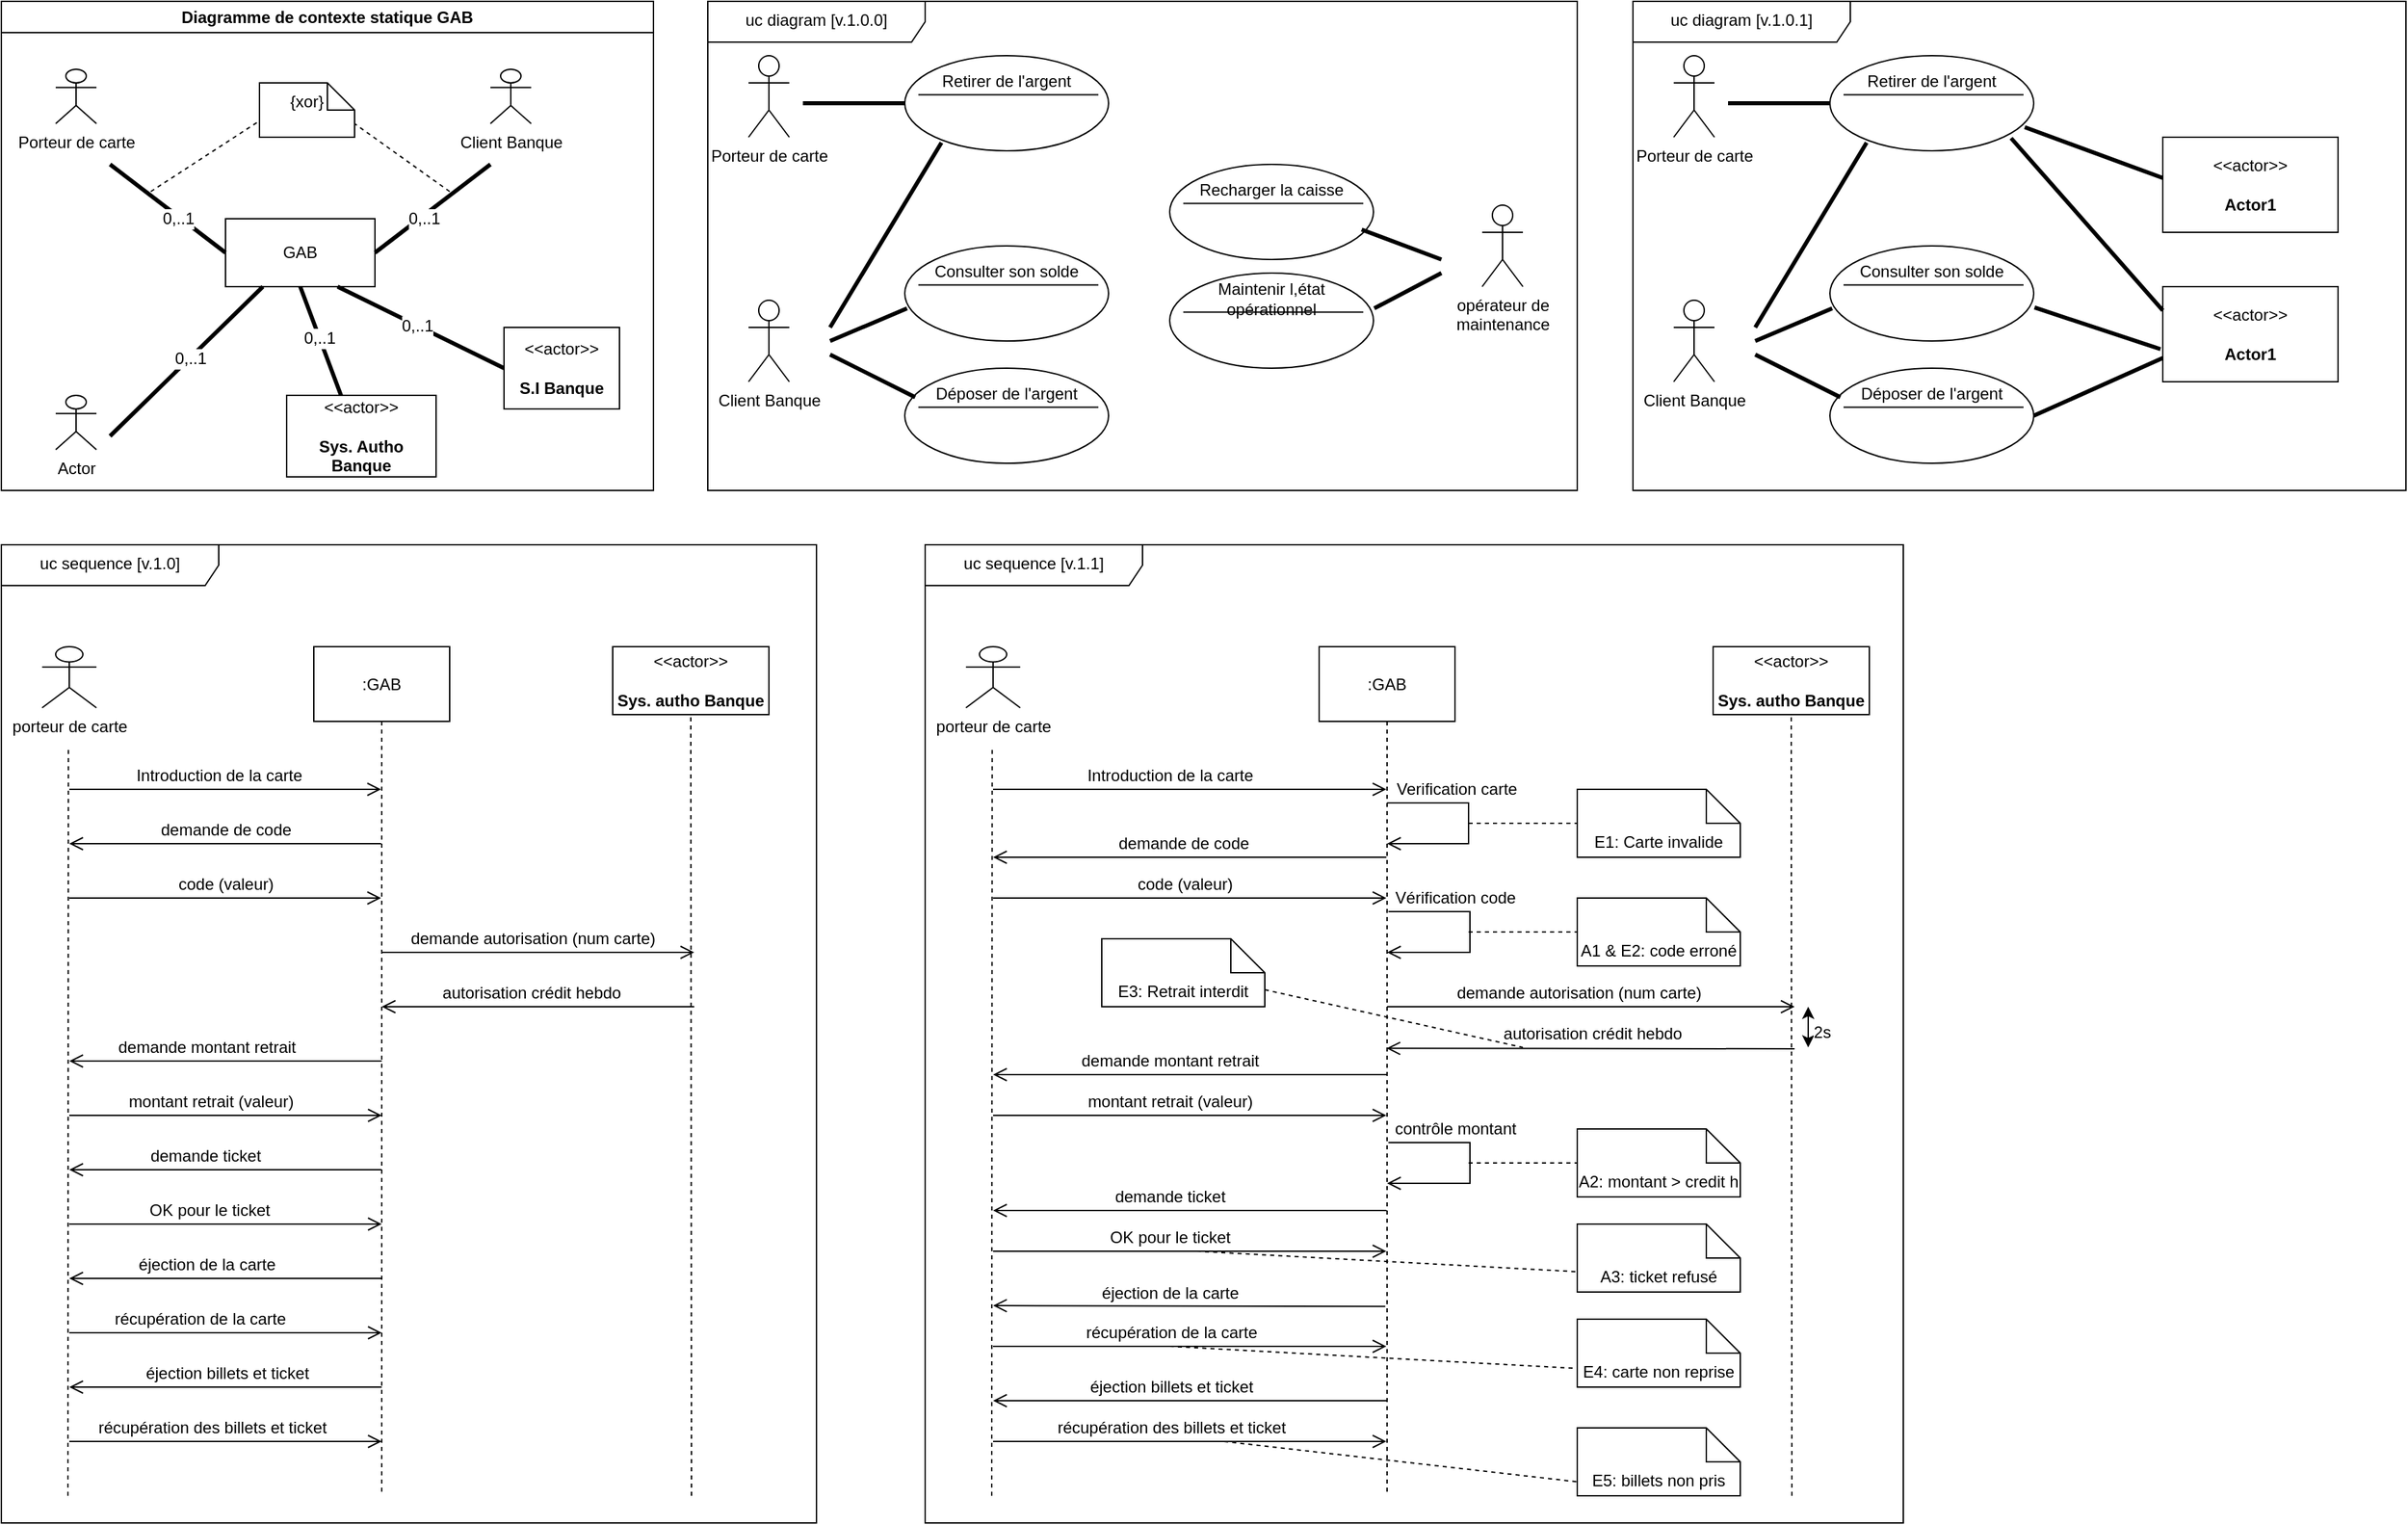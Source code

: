 <mxfile version="25.0.3">
  <diagram name="Page-1" id="ffUbggYgi0QEFykcD8J8">
    <mxGraphModel dx="1710" dy="775" grid="1" gridSize="10" guides="1" tooltips="1" connect="1" arrows="1" fold="1" page="1" pageScale="1" pageWidth="827" pageHeight="1169" math="0" shadow="0">
      <root>
        <mxCell id="0" />
        <mxCell id="1" parent="0" />
        <mxCell id="ws7DL7uRWKMZqZwoy0zb-2" value="Diagramme de contexte statique GAB" style="swimlane;whiteSpace=wrap;html=1;" vertex="1" parent="1">
          <mxGeometry x="40" y="40" width="480" height="360" as="geometry">
            <mxRectangle x="40" y="40" width="180" height="30" as="alternateBounds" />
          </mxGeometry>
        </mxCell>
        <mxCell id="ws7DL7uRWKMZqZwoy0zb-3" value="Porteur de carte" style="shape=umlActor;verticalLabelPosition=bottom;verticalAlign=top;html=1;" vertex="1" parent="ws7DL7uRWKMZqZwoy0zb-2">
          <mxGeometry x="40" y="50" width="30" height="40" as="geometry" />
        </mxCell>
        <mxCell id="ws7DL7uRWKMZqZwoy0zb-4" value="GAB" style="html=1;whiteSpace=wrap;" vertex="1" parent="ws7DL7uRWKMZqZwoy0zb-2">
          <mxGeometry x="165" y="160" width="110" height="50" as="geometry" />
        </mxCell>
        <mxCell id="ws7DL7uRWKMZqZwoy0zb-6" value="Client Banque" style="shape=umlActor;verticalLabelPosition=bottom;verticalAlign=top;html=1;outlineConnect=0;" vertex="1" parent="ws7DL7uRWKMZqZwoy0zb-2">
          <mxGeometry x="360" y="50" width="30" height="40" as="geometry" />
        </mxCell>
        <mxCell id="ws7DL7uRWKMZqZwoy0zb-10" value="Actor" style="shape=umlActor;verticalLabelPosition=bottom;verticalAlign=top;html=1;outlineConnect=0;" vertex="1" parent="ws7DL7uRWKMZqZwoy0zb-2">
          <mxGeometry x="40" y="290" width="30" height="40" as="geometry" />
        </mxCell>
        <mxCell id="ws7DL7uRWKMZqZwoy0zb-13" value="" style="shape=umlActor;verticalLabelPosition=bottom;verticalAlign=top;html=1;outlineConnect=0;" vertex="1" parent="ws7DL7uRWKMZqZwoy0zb-2">
          <mxGeometry x="420" y="240" width="10" height="20" as="geometry" />
        </mxCell>
        <mxCell id="ws7DL7uRWKMZqZwoy0zb-32" value="{xor}" style="shape=note;size=20;whiteSpace=wrap;html=1;strokeColor=default;align=center;verticalAlign=top;fontFamily=Helvetica;fontSize=12;fontColor=default;fillColor=default;" vertex="1" parent="ws7DL7uRWKMZqZwoy0zb-2">
          <mxGeometry x="190" y="60" width="70" height="40" as="geometry" />
        </mxCell>
        <mxCell id="ws7DL7uRWKMZqZwoy0zb-33" value="" style="endArrow=none;dashed=1;html=1;rounded=0;fontFamily=Helvetica;fontSize=12;fontColor=default;entryX=0;entryY=0.7;entryDx=0;entryDy=0;entryPerimeter=0;" edge="1" parent="ws7DL7uRWKMZqZwoy0zb-2" target="ws7DL7uRWKMZqZwoy0zb-32">
          <mxGeometry width="50" height="50" relative="1" as="geometry">
            <mxPoint x="110" y="140" as="sourcePoint" />
            <mxPoint x="190" y="90" as="targetPoint" />
          </mxGeometry>
        </mxCell>
        <mxCell id="ws7DL7uRWKMZqZwoy0zb-40" value="" style="endArrow=none;startArrow=none;endFill=0;startFill=0;endSize=8;html=1;verticalAlign=bottom;labelBackgroundColor=none;strokeWidth=3;rounded=0;fontFamily=Helvetica;fontSize=12;fontColor=default;entryX=0;entryY=0.5;entryDx=0;entryDy=0;" edge="1" parent="ws7DL7uRWKMZqZwoy0zb-2" target="ws7DL7uRWKMZqZwoy0zb-4">
          <mxGeometry width="160" relative="1" as="geometry">
            <mxPoint x="80" y="120" as="sourcePoint" />
            <mxPoint x="180" y="120" as="targetPoint" />
          </mxGeometry>
        </mxCell>
        <mxCell id="ws7DL7uRWKMZqZwoy0zb-41" value="0,..1" style="edgeLabel;html=1;align=center;verticalAlign=middle;resizable=0;points=[];strokeColor=default;fontFamily=Helvetica;fontSize=12;fontColor=default;fillColor=default;" vertex="1" connectable="0" parent="ws7DL7uRWKMZqZwoy0zb-40">
          <mxGeometry x="-0.048" relative="1" as="geometry">
            <mxPoint x="9" y="9" as="offset" />
          </mxGeometry>
        </mxCell>
        <mxCell id="ws7DL7uRWKMZqZwoy0zb-42" value="" style="endArrow=none;startArrow=none;endFill=0;startFill=0;endSize=8;html=1;verticalAlign=bottom;labelBackgroundColor=none;strokeWidth=3;rounded=0;fontFamily=Helvetica;fontSize=12;fontColor=default;entryX=1;entryY=0.5;entryDx=0;entryDy=0;" edge="1" parent="ws7DL7uRWKMZqZwoy0zb-2" target="ws7DL7uRWKMZqZwoy0zb-4">
          <mxGeometry width="160" relative="1" as="geometry">
            <mxPoint x="360" y="120" as="sourcePoint" />
            <mxPoint x="395" y="185" as="targetPoint" />
          </mxGeometry>
        </mxCell>
        <mxCell id="ws7DL7uRWKMZqZwoy0zb-43" value="0,..1" style="edgeLabel;html=1;align=center;verticalAlign=middle;resizable=0;points=[];strokeColor=default;fontFamily=Helvetica;fontSize=12;fontColor=default;fillColor=default;" vertex="1" connectable="0" parent="ws7DL7uRWKMZqZwoy0zb-42">
          <mxGeometry x="-0.048" relative="1" as="geometry">
            <mxPoint x="-9" y="9" as="offset" />
          </mxGeometry>
        </mxCell>
        <mxCell id="ws7DL7uRWKMZqZwoy0zb-44" value="" style="endArrow=none;startArrow=none;endFill=0;startFill=0;endSize=8;html=1;verticalAlign=bottom;labelBackgroundColor=none;strokeWidth=3;rounded=0;fontFamily=Helvetica;fontSize=12;fontColor=default;entryX=0;entryY=0.5;entryDx=0;entryDy=0;exitX=0.75;exitY=1;exitDx=0;exitDy=0;" edge="1" parent="ws7DL7uRWKMZqZwoy0zb-2" source="ws7DL7uRWKMZqZwoy0zb-4" target="ws7DL7uRWKMZqZwoy0zb-120">
          <mxGeometry width="160" relative="1" as="geometry">
            <mxPoint x="252.5" y="210" as="sourcePoint" />
            <mxPoint x="350" y="260" as="targetPoint" />
          </mxGeometry>
        </mxCell>
        <mxCell id="ws7DL7uRWKMZqZwoy0zb-45" value="0,..1" style="edgeLabel;html=1;align=center;verticalAlign=middle;resizable=0;points=[];strokeColor=default;fontFamily=Helvetica;fontSize=12;fontColor=default;fillColor=default;" vertex="1" connectable="0" parent="ws7DL7uRWKMZqZwoy0zb-44">
          <mxGeometry x="-0.048" relative="1" as="geometry">
            <mxPoint as="offset" />
          </mxGeometry>
        </mxCell>
        <mxCell id="ws7DL7uRWKMZqZwoy0zb-46" value="" style="endArrow=none;startArrow=none;endFill=0;startFill=0;endSize=8;html=1;verticalAlign=bottom;labelBackgroundColor=none;strokeWidth=3;rounded=0;fontFamily=Helvetica;fontSize=12;fontColor=default;exitX=0.5;exitY=1;exitDx=0;exitDy=0;" edge="1" parent="ws7DL7uRWKMZqZwoy0zb-2" source="ws7DL7uRWKMZqZwoy0zb-4">
          <mxGeometry width="160" relative="1" as="geometry">
            <mxPoint x="190" y="235" as="sourcePoint" />
            <mxPoint x="250" y="290" as="targetPoint" />
          </mxGeometry>
        </mxCell>
        <mxCell id="ws7DL7uRWKMZqZwoy0zb-47" value="0,..1" style="edgeLabel;html=1;align=center;verticalAlign=middle;resizable=0;points=[];strokeColor=default;fontFamily=Helvetica;fontSize=12;fontColor=default;fillColor=default;" vertex="1" connectable="0" parent="ws7DL7uRWKMZqZwoy0zb-46">
          <mxGeometry x="-0.048" relative="1" as="geometry">
            <mxPoint as="offset" />
          </mxGeometry>
        </mxCell>
        <mxCell id="ws7DL7uRWKMZqZwoy0zb-48" value="" style="endArrow=none;startArrow=none;endFill=0;startFill=0;endSize=8;html=1;verticalAlign=bottom;labelBackgroundColor=none;strokeWidth=3;rounded=0;fontFamily=Helvetica;fontSize=12;fontColor=default;exitX=0.25;exitY=1;exitDx=0;exitDy=0;" edge="1" parent="ws7DL7uRWKMZqZwoy0zb-2" source="ws7DL7uRWKMZqZwoy0zb-4">
          <mxGeometry width="160" relative="1" as="geometry">
            <mxPoint x="110" y="215" as="sourcePoint" />
            <mxPoint x="80" y="320" as="targetPoint" />
          </mxGeometry>
        </mxCell>
        <mxCell id="ws7DL7uRWKMZqZwoy0zb-49" value="0,..1" style="edgeLabel;html=1;align=center;verticalAlign=middle;resizable=0;points=[];strokeColor=default;fontFamily=Helvetica;fontSize=12;fontColor=default;fillColor=default;" vertex="1" connectable="0" parent="ws7DL7uRWKMZqZwoy0zb-48">
          <mxGeometry x="-0.048" relative="1" as="geometry">
            <mxPoint as="offset" />
          </mxGeometry>
        </mxCell>
        <mxCell id="ws7DL7uRWKMZqZwoy0zb-56" value="" style="endArrow=none;dashed=1;html=1;rounded=0;fontFamily=Helvetica;fontSize=12;fontColor=default;entryX=0;entryY=0;entryDx=70;entryDy=30;entryPerimeter=0;" edge="1" parent="ws7DL7uRWKMZqZwoy0zb-2" target="ws7DL7uRWKMZqZwoy0zb-32">
          <mxGeometry width="50" height="50" relative="1" as="geometry">
            <mxPoint x="330" y="140" as="sourcePoint" />
            <mxPoint x="320" y="100" as="targetPoint" />
          </mxGeometry>
        </mxCell>
        <mxCell id="ws7DL7uRWKMZqZwoy0zb-120" value="&amp;lt;&amp;lt;actor&amp;gt;&amp;gt;&lt;br&gt;&lt;br&gt;&lt;b&gt;S.I Banque&lt;/b&gt;" style="html=1;align=center;verticalAlign=middle;dashed=0;whiteSpace=wrap;strokeColor=default;fontFamily=Helvetica;fontSize=12;fontColor=default;fillColor=default;" vertex="1" parent="ws7DL7uRWKMZqZwoy0zb-2">
          <mxGeometry x="370" y="240" width="85" height="60" as="geometry" />
        </mxCell>
        <mxCell id="ws7DL7uRWKMZqZwoy0zb-122" value="&amp;lt;&amp;lt;actor&amp;gt;&amp;gt;&lt;br&gt;&lt;br&gt;&lt;div&gt;&lt;b&gt;Sys. Autho Banque&lt;/b&gt;&lt;/div&gt;" style="html=1;align=center;verticalAlign=middle;dashed=0;whiteSpace=wrap;strokeColor=default;fontFamily=Helvetica;fontSize=12;fontColor=default;fillColor=default;" vertex="1" parent="ws7DL7uRWKMZqZwoy0zb-2">
          <mxGeometry x="210" y="290" width="110" height="60" as="geometry" />
        </mxCell>
        <mxCell id="ws7DL7uRWKMZqZwoy0zb-57" value="uc diagram [v.1.0.0]" style="shape=umlFrame;whiteSpace=wrap;html=1;pointerEvents=0;recursiveResize=0;container=1;collapsible=0;width=160;strokeColor=default;align=center;verticalAlign=top;fontFamily=Helvetica;fontSize=12;fontColor=default;fillColor=default;" vertex="1" parent="1">
          <mxGeometry x="560" y="40" width="640" height="360" as="geometry" />
        </mxCell>
        <mxCell id="ws7DL7uRWKMZqZwoy0zb-61" value="Porteur de carte" style="shape=umlActor;verticalLabelPosition=bottom;verticalAlign=top;html=1;strokeColor=default;align=center;fontFamily=Helvetica;fontSize=12;fontColor=default;fillColor=default;" vertex="1" parent="ws7DL7uRWKMZqZwoy0zb-57">
          <mxGeometry x="30" y="40" width="30" height="60" as="geometry" />
        </mxCell>
        <mxCell id="ws7DL7uRWKMZqZwoy0zb-60" value="Client Banque" style="shape=umlActor;verticalLabelPosition=bottom;verticalAlign=top;html=1;strokeColor=default;align=center;fontFamily=Helvetica;fontSize=12;fontColor=default;fillColor=default;" vertex="1" parent="ws7DL7uRWKMZqZwoy0zb-57">
          <mxGeometry x="30" y="220" width="30" height="60" as="geometry" />
        </mxCell>
        <mxCell id="ws7DL7uRWKMZqZwoy0zb-71" value="" style="shape=ellipse;container=1;horizontal=1;horizontalStack=0;resizeParent=1;resizeParentMax=0;resizeLast=0;html=1;dashed=0;collapsible=0;strokeColor=default;align=center;verticalAlign=top;fontFamily=Helvetica;fontSize=12;fontColor=default;fillColor=default;" vertex="1" parent="ws7DL7uRWKMZqZwoy0zb-57">
          <mxGeometry x="145" y="270" width="150" height="70" as="geometry" />
        </mxCell>
        <mxCell id="ws7DL7uRWKMZqZwoy0zb-72" value="Déposer de l&#39;argent" style="html=1;strokeColor=none;fillColor=none;align=center;verticalAlign=middle;rotatable=0;whiteSpace=wrap;fontFamily=Helvetica;fontSize=12;fontColor=default;" vertex="1" parent="ws7DL7uRWKMZqZwoy0zb-71">
          <mxGeometry y="10" width="150" height="17.5" as="geometry" />
        </mxCell>
        <mxCell id="ws7DL7uRWKMZqZwoy0zb-73" value="" style="line;strokeWidth=1;fillColor=none;rotatable=0;labelPosition=right;points=[];portConstraint=eastwest;dashed=0;resizeWidth=1;strokeColor=default;align=center;verticalAlign=top;fontFamily=Helvetica;fontSize=12;fontColor=default;" vertex="1" parent="ws7DL7uRWKMZqZwoy0zb-71">
          <mxGeometry x="10" y="17.5" width="132.5" height="22.5" as="geometry" />
        </mxCell>
        <mxCell id="ws7DL7uRWKMZqZwoy0zb-74" value="" style="shape=ellipse;container=1;horizontal=1;horizontalStack=0;resizeParent=1;resizeParentMax=0;resizeLast=0;html=1;dashed=0;collapsible=0;strokeColor=default;align=center;verticalAlign=top;fontFamily=Helvetica;fontSize=12;fontColor=default;fillColor=default;" vertex="1" parent="ws7DL7uRWKMZqZwoy0zb-57">
          <mxGeometry x="145" y="180" width="150" height="70" as="geometry" />
        </mxCell>
        <mxCell id="ws7DL7uRWKMZqZwoy0zb-75" value="Consulter son solde" style="html=1;strokeColor=none;fillColor=none;align=center;verticalAlign=middle;rotatable=0;whiteSpace=wrap;fontFamily=Helvetica;fontSize=12;fontColor=default;" vertex="1" parent="ws7DL7uRWKMZqZwoy0zb-74">
          <mxGeometry y="10" width="150" height="17.5" as="geometry" />
        </mxCell>
        <mxCell id="ws7DL7uRWKMZqZwoy0zb-76" value="" style="line;strokeWidth=1;fillColor=none;rotatable=0;labelPosition=right;points=[];portConstraint=eastwest;dashed=0;resizeWidth=1;strokeColor=default;align=center;verticalAlign=top;fontFamily=Helvetica;fontSize=12;fontColor=default;" vertex="1" parent="ws7DL7uRWKMZqZwoy0zb-74">
          <mxGeometry x="10" y="17.5" width="132.5" height="22.5" as="geometry" />
        </mxCell>
        <mxCell id="ws7DL7uRWKMZqZwoy0zb-83" value="" style="endArrow=none;startArrow=none;endFill=0;startFill=0;endSize=8;html=1;verticalAlign=bottom;labelBackgroundColor=none;strokeWidth=3;rounded=0;fontFamily=Helvetica;fontSize=12;fontColor=default;entryX=0.011;entryY=0.657;entryDx=0;entryDy=0;entryPerimeter=0;" edge="1" parent="ws7DL7uRWKMZqZwoy0zb-74" target="ws7DL7uRWKMZqZwoy0zb-74">
          <mxGeometry width="160" relative="1" as="geometry">
            <mxPoint x="-55" y="70" as="sourcePoint" />
            <mxPoint x="10" y="60" as="targetPoint" />
          </mxGeometry>
        </mxCell>
        <mxCell id="ws7DL7uRWKMZqZwoy0zb-77" value="" style="shape=ellipse;container=1;horizontal=1;horizontalStack=0;resizeParent=1;resizeParentMax=0;resizeLast=0;html=1;dashed=0;collapsible=0;strokeColor=default;align=center;verticalAlign=top;fontFamily=Helvetica;fontSize=12;fontColor=default;fillColor=default;" vertex="1" parent="ws7DL7uRWKMZqZwoy0zb-57">
          <mxGeometry x="145" y="40" width="150" height="70" as="geometry" />
        </mxCell>
        <mxCell id="ws7DL7uRWKMZqZwoy0zb-78" value="Retirer de l&#39;argent" style="html=1;strokeColor=none;fillColor=none;align=center;verticalAlign=middle;rotatable=0;whiteSpace=wrap;fontFamily=Helvetica;fontSize=12;fontColor=default;" vertex="1" parent="ws7DL7uRWKMZqZwoy0zb-77">
          <mxGeometry y="10" width="150" height="17.5" as="geometry" />
        </mxCell>
        <mxCell id="ws7DL7uRWKMZqZwoy0zb-79" value="" style="line;strokeWidth=1;fillColor=none;rotatable=0;labelPosition=right;points=[];portConstraint=eastwest;dashed=0;resizeWidth=1;strokeColor=default;align=center;verticalAlign=top;fontFamily=Helvetica;fontSize=12;fontColor=default;" vertex="1" parent="ws7DL7uRWKMZqZwoy0zb-77">
          <mxGeometry x="10" y="17.5" width="132.5" height="22.5" as="geometry" />
        </mxCell>
        <mxCell id="ws7DL7uRWKMZqZwoy0zb-82" value="" style="endArrow=none;startArrow=none;endFill=0;startFill=0;endSize=8;html=1;verticalAlign=bottom;labelBackgroundColor=none;strokeWidth=3;rounded=0;fontFamily=Helvetica;fontSize=12;fontColor=default;entryX=0;entryY=0.5;entryDx=0;entryDy=0;" edge="1" parent="ws7DL7uRWKMZqZwoy0zb-57" target="ws7DL7uRWKMZqZwoy0zb-77">
          <mxGeometry width="160" relative="1" as="geometry">
            <mxPoint x="70" y="75" as="sourcePoint" />
            <mxPoint x="145" y="80" as="targetPoint" />
          </mxGeometry>
        </mxCell>
        <mxCell id="ws7DL7uRWKMZqZwoy0zb-84" value="" style="endArrow=none;startArrow=none;endFill=0;startFill=0;endSize=8;html=1;verticalAlign=bottom;labelBackgroundColor=none;strokeWidth=3;rounded=0;fontFamily=Helvetica;fontSize=12;fontColor=default;entryX=0.051;entryY=0.305;entryDx=0;entryDy=0;entryPerimeter=0;" edge="1" parent="ws7DL7uRWKMZqZwoy0zb-57" target="ws7DL7uRWKMZqZwoy0zb-71">
          <mxGeometry width="160" relative="1" as="geometry">
            <mxPoint x="90" y="260" as="sourcePoint" />
            <mxPoint x="145" y="300" as="targetPoint" />
          </mxGeometry>
        </mxCell>
        <mxCell id="ws7DL7uRWKMZqZwoy0zb-85" value="" style="endArrow=none;startArrow=none;endFill=0;startFill=0;endSize=8;html=1;verticalAlign=bottom;labelBackgroundColor=none;strokeWidth=3;rounded=0;fontFamily=Helvetica;fontSize=12;fontColor=default;entryX=0.18;entryY=0.914;entryDx=0;entryDy=0;entryPerimeter=0;" edge="1" parent="ws7DL7uRWKMZqZwoy0zb-57" target="ws7DL7uRWKMZqZwoy0zb-77">
          <mxGeometry width="160" relative="1" as="geometry">
            <mxPoint x="90" y="240" as="sourcePoint" />
            <mxPoint x="160" y="140" as="targetPoint" />
          </mxGeometry>
        </mxCell>
        <mxCell id="ws7DL7uRWKMZqZwoy0zb-90" value="" style="shape=ellipse;container=1;horizontal=1;horizontalStack=0;resizeParent=1;resizeParentMax=0;resizeLast=0;html=1;dashed=0;collapsible=0;strokeColor=default;align=center;verticalAlign=top;fontFamily=Helvetica;fontSize=12;fontColor=default;fillColor=default;" vertex="1" parent="ws7DL7uRWKMZqZwoy0zb-57">
          <mxGeometry x="340" y="200" width="150" height="70" as="geometry" />
        </mxCell>
        <mxCell id="ws7DL7uRWKMZqZwoy0zb-91" value="Maintenir l,état opérationnel" style="html=1;strokeColor=none;fillColor=none;align=center;verticalAlign=middle;rotatable=0;whiteSpace=wrap;fontFamily=Helvetica;fontSize=12;fontColor=default;" vertex="1" parent="ws7DL7uRWKMZqZwoy0zb-90">
          <mxGeometry y="10" width="150" height="17.5" as="geometry" />
        </mxCell>
        <mxCell id="ws7DL7uRWKMZqZwoy0zb-92" value="" style="line;strokeWidth=1;fillColor=none;rotatable=0;labelPosition=right;points=[];portConstraint=eastwest;dashed=0;resizeWidth=1;strokeColor=default;align=center;verticalAlign=top;fontFamily=Helvetica;fontSize=12;fontColor=default;" vertex="1" parent="ws7DL7uRWKMZqZwoy0zb-90">
          <mxGeometry x="10" y="17.5" width="132.5" height="22.5" as="geometry" />
        </mxCell>
        <mxCell id="ws7DL7uRWKMZqZwoy0zb-87" value="" style="shape=ellipse;container=1;horizontal=1;horizontalStack=0;resizeParent=1;resizeParentMax=0;resizeLast=0;html=1;dashed=0;collapsible=0;strokeColor=default;align=center;verticalAlign=top;fontFamily=Helvetica;fontSize=12;fontColor=default;fillColor=default;" vertex="1" parent="ws7DL7uRWKMZqZwoy0zb-57">
          <mxGeometry x="340" y="120" width="150" height="70" as="geometry" />
        </mxCell>
        <mxCell id="ws7DL7uRWKMZqZwoy0zb-88" value="Recharger la caisse" style="html=1;strokeColor=none;fillColor=none;align=center;verticalAlign=middle;rotatable=0;whiteSpace=wrap;fontFamily=Helvetica;fontSize=12;fontColor=default;" vertex="1" parent="ws7DL7uRWKMZqZwoy0zb-87">
          <mxGeometry y="10" width="150" height="17.5" as="geometry" />
        </mxCell>
        <mxCell id="ws7DL7uRWKMZqZwoy0zb-89" value="" style="line;strokeWidth=1;fillColor=none;rotatable=0;labelPosition=right;points=[];portConstraint=eastwest;dashed=0;resizeWidth=1;strokeColor=default;align=center;verticalAlign=top;fontFamily=Helvetica;fontSize=12;fontColor=default;" vertex="1" parent="ws7DL7uRWKMZqZwoy0zb-87">
          <mxGeometry x="10" y="17.5" width="132.5" height="22.5" as="geometry" />
        </mxCell>
        <mxCell id="ws7DL7uRWKMZqZwoy0zb-93" value="opérateur de&lt;div&gt;maintenance&lt;/div&gt;" style="shape=umlActor;verticalLabelPosition=bottom;verticalAlign=top;html=1;strokeColor=default;align=center;fontFamily=Helvetica;fontSize=12;fontColor=default;fillColor=default;" vertex="1" parent="ws7DL7uRWKMZqZwoy0zb-57">
          <mxGeometry x="570" y="150" width="30" height="60" as="geometry" />
        </mxCell>
        <mxCell id="ws7DL7uRWKMZqZwoy0zb-94" value="" style="endArrow=none;startArrow=none;endFill=0;startFill=0;endSize=8;html=1;verticalAlign=bottom;labelBackgroundColor=none;strokeWidth=3;rounded=0;fontFamily=Helvetica;fontSize=12;fontColor=default;exitX=1.004;exitY=0.371;exitDx=0;exitDy=0;exitPerimeter=0;" edge="1" parent="ws7DL7uRWKMZqZwoy0zb-57" source="ws7DL7uRWKMZqZwoy0zb-90">
          <mxGeometry width="160" relative="1" as="geometry">
            <mxPoint x="490" y="220" as="sourcePoint" />
            <mxPoint x="540" y="200" as="targetPoint" />
          </mxGeometry>
        </mxCell>
        <mxCell id="ws7DL7uRWKMZqZwoy0zb-86" value="" style="endArrow=none;startArrow=none;endFill=0;startFill=0;endSize=8;html=1;verticalAlign=bottom;labelBackgroundColor=none;strokeWidth=3;rounded=0;fontFamily=Helvetica;fontSize=12;fontColor=default;exitX=0.942;exitY=0.686;exitDx=0;exitDy=0;exitPerimeter=0;" edge="1" parent="ws7DL7uRWKMZqZwoy0zb-57" source="ws7DL7uRWKMZqZwoy0zb-87">
          <mxGeometry width="160" relative="1" as="geometry">
            <mxPoint x="480" y="179.5" as="sourcePoint" />
            <mxPoint x="540" y="190" as="targetPoint" />
          </mxGeometry>
        </mxCell>
        <mxCell id="ws7DL7uRWKMZqZwoy0zb-95" value="uc diagram [v.1.0.1]" style="shape=umlFrame;whiteSpace=wrap;html=1;pointerEvents=0;recursiveResize=0;container=1;collapsible=0;width=160;strokeColor=default;align=center;verticalAlign=top;fontFamily=Helvetica;fontSize=12;fontColor=default;fillColor=default;" vertex="1" parent="1">
          <mxGeometry x="1241" y="40" width="569" height="360" as="geometry" />
        </mxCell>
        <mxCell id="ws7DL7uRWKMZqZwoy0zb-96" value="Porteur de carte" style="shape=umlActor;verticalLabelPosition=bottom;verticalAlign=top;html=1;strokeColor=default;align=center;fontFamily=Helvetica;fontSize=12;fontColor=default;fillColor=default;" vertex="1" parent="ws7DL7uRWKMZqZwoy0zb-95">
          <mxGeometry x="30" y="40" width="30" height="60" as="geometry" />
        </mxCell>
        <mxCell id="ws7DL7uRWKMZqZwoy0zb-97" value="Client Banque" style="shape=umlActor;verticalLabelPosition=bottom;verticalAlign=top;html=1;strokeColor=default;align=center;fontFamily=Helvetica;fontSize=12;fontColor=default;fillColor=default;" vertex="1" parent="ws7DL7uRWKMZqZwoy0zb-95">
          <mxGeometry x="30" y="220" width="30" height="60" as="geometry" />
        </mxCell>
        <mxCell id="ws7DL7uRWKMZqZwoy0zb-98" value="" style="shape=ellipse;container=1;horizontal=1;horizontalStack=0;resizeParent=1;resizeParentMax=0;resizeLast=0;html=1;dashed=0;collapsible=0;strokeColor=default;align=center;verticalAlign=top;fontFamily=Helvetica;fontSize=12;fontColor=default;fillColor=default;" vertex="1" parent="ws7DL7uRWKMZqZwoy0zb-95">
          <mxGeometry x="145" y="270" width="150" height="70" as="geometry" />
        </mxCell>
        <mxCell id="ws7DL7uRWKMZqZwoy0zb-99" value="Déposer de l&#39;argent" style="html=1;strokeColor=none;fillColor=none;align=center;verticalAlign=middle;rotatable=0;whiteSpace=wrap;fontFamily=Helvetica;fontSize=12;fontColor=default;" vertex="1" parent="ws7DL7uRWKMZqZwoy0zb-98">
          <mxGeometry y="10" width="150" height="17.5" as="geometry" />
        </mxCell>
        <mxCell id="ws7DL7uRWKMZqZwoy0zb-100" value="" style="line;strokeWidth=1;fillColor=none;rotatable=0;labelPosition=right;points=[];portConstraint=eastwest;dashed=0;resizeWidth=1;strokeColor=default;align=center;verticalAlign=top;fontFamily=Helvetica;fontSize=12;fontColor=default;" vertex="1" parent="ws7DL7uRWKMZqZwoy0zb-98">
          <mxGeometry x="10" y="17.5" width="132.5" height="22.5" as="geometry" />
        </mxCell>
        <mxCell id="ws7DL7uRWKMZqZwoy0zb-101" value="" style="shape=ellipse;container=1;horizontal=1;horizontalStack=0;resizeParent=1;resizeParentMax=0;resizeLast=0;html=1;dashed=0;collapsible=0;strokeColor=default;align=center;verticalAlign=top;fontFamily=Helvetica;fontSize=12;fontColor=default;fillColor=default;" vertex="1" parent="ws7DL7uRWKMZqZwoy0zb-95">
          <mxGeometry x="145" y="180" width="150" height="70" as="geometry" />
        </mxCell>
        <mxCell id="ws7DL7uRWKMZqZwoy0zb-102" value="Consulter son solde" style="html=1;strokeColor=none;fillColor=none;align=center;verticalAlign=middle;rotatable=0;whiteSpace=wrap;fontFamily=Helvetica;fontSize=12;fontColor=default;" vertex="1" parent="ws7DL7uRWKMZqZwoy0zb-101">
          <mxGeometry y="10" width="150" height="17.5" as="geometry" />
        </mxCell>
        <mxCell id="ws7DL7uRWKMZqZwoy0zb-103" value="" style="line;strokeWidth=1;fillColor=none;rotatable=0;labelPosition=right;points=[];portConstraint=eastwest;dashed=0;resizeWidth=1;strokeColor=default;align=center;verticalAlign=top;fontFamily=Helvetica;fontSize=12;fontColor=default;" vertex="1" parent="ws7DL7uRWKMZqZwoy0zb-101">
          <mxGeometry x="10" y="17.5" width="132.5" height="22.5" as="geometry" />
        </mxCell>
        <mxCell id="ws7DL7uRWKMZqZwoy0zb-104" value="" style="endArrow=none;startArrow=none;endFill=0;startFill=0;endSize=8;html=1;verticalAlign=bottom;labelBackgroundColor=none;strokeWidth=3;rounded=0;fontFamily=Helvetica;fontSize=12;fontColor=default;entryX=0.011;entryY=0.657;entryDx=0;entryDy=0;entryPerimeter=0;" edge="1" parent="ws7DL7uRWKMZqZwoy0zb-101" target="ws7DL7uRWKMZqZwoy0zb-101">
          <mxGeometry width="160" relative="1" as="geometry">
            <mxPoint x="-55" y="70" as="sourcePoint" />
            <mxPoint x="10" y="60" as="targetPoint" />
          </mxGeometry>
        </mxCell>
        <mxCell id="ws7DL7uRWKMZqZwoy0zb-105" value="" style="shape=ellipse;container=1;horizontal=1;horizontalStack=0;resizeParent=1;resizeParentMax=0;resizeLast=0;html=1;dashed=0;collapsible=0;strokeColor=default;align=center;verticalAlign=top;fontFamily=Helvetica;fontSize=12;fontColor=default;fillColor=default;" vertex="1" parent="ws7DL7uRWKMZqZwoy0zb-95">
          <mxGeometry x="145" y="40" width="150" height="70" as="geometry" />
        </mxCell>
        <mxCell id="ws7DL7uRWKMZqZwoy0zb-106" value="Retirer de l&#39;argent" style="html=1;strokeColor=none;fillColor=none;align=center;verticalAlign=middle;rotatable=0;whiteSpace=wrap;fontFamily=Helvetica;fontSize=12;fontColor=default;" vertex="1" parent="ws7DL7uRWKMZqZwoy0zb-105">
          <mxGeometry y="10" width="150" height="17.5" as="geometry" />
        </mxCell>
        <mxCell id="ws7DL7uRWKMZqZwoy0zb-107" value="" style="line;strokeWidth=1;fillColor=none;rotatable=0;labelPosition=right;points=[];portConstraint=eastwest;dashed=0;resizeWidth=1;strokeColor=default;align=center;verticalAlign=top;fontFamily=Helvetica;fontSize=12;fontColor=default;" vertex="1" parent="ws7DL7uRWKMZqZwoy0zb-105">
          <mxGeometry x="10" y="17.5" width="132.5" height="22.5" as="geometry" />
        </mxCell>
        <mxCell id="ws7DL7uRWKMZqZwoy0zb-108" value="" style="endArrow=none;startArrow=none;endFill=0;startFill=0;endSize=8;html=1;verticalAlign=bottom;labelBackgroundColor=none;strokeWidth=3;rounded=0;fontFamily=Helvetica;fontSize=12;fontColor=default;entryX=0;entryY=0.5;entryDx=0;entryDy=0;" edge="1" parent="ws7DL7uRWKMZqZwoy0zb-95" target="ws7DL7uRWKMZqZwoy0zb-105">
          <mxGeometry width="160" relative="1" as="geometry">
            <mxPoint x="70" y="75" as="sourcePoint" />
            <mxPoint x="145" y="80" as="targetPoint" />
          </mxGeometry>
        </mxCell>
        <mxCell id="ws7DL7uRWKMZqZwoy0zb-109" value="" style="endArrow=none;startArrow=none;endFill=0;startFill=0;endSize=8;html=1;verticalAlign=bottom;labelBackgroundColor=none;strokeWidth=3;rounded=0;fontFamily=Helvetica;fontSize=12;fontColor=default;entryX=0.051;entryY=0.305;entryDx=0;entryDy=0;entryPerimeter=0;" edge="1" parent="ws7DL7uRWKMZqZwoy0zb-95" target="ws7DL7uRWKMZqZwoy0zb-98">
          <mxGeometry width="160" relative="1" as="geometry">
            <mxPoint x="90" y="260" as="sourcePoint" />
            <mxPoint x="145" y="300" as="targetPoint" />
          </mxGeometry>
        </mxCell>
        <mxCell id="ws7DL7uRWKMZqZwoy0zb-110" value="" style="endArrow=none;startArrow=none;endFill=0;startFill=0;endSize=8;html=1;verticalAlign=bottom;labelBackgroundColor=none;strokeWidth=3;rounded=0;fontFamily=Helvetica;fontSize=12;fontColor=default;entryX=0.18;entryY=0.914;entryDx=0;entryDy=0;entryPerimeter=0;" edge="1" parent="ws7DL7uRWKMZqZwoy0zb-95" target="ws7DL7uRWKMZqZwoy0zb-105">
          <mxGeometry width="160" relative="1" as="geometry">
            <mxPoint x="90" y="240" as="sourcePoint" />
            <mxPoint x="160" y="140" as="targetPoint" />
          </mxGeometry>
        </mxCell>
        <mxCell id="ws7DL7uRWKMZqZwoy0zb-124" value="&amp;lt;&amp;lt;actor&amp;gt;&amp;gt;&lt;br&gt;&lt;br&gt;&lt;b&gt;Actor1&lt;/b&gt;" style="html=1;align=center;verticalAlign=middle;dashed=0;whiteSpace=wrap;strokeColor=default;fontFamily=Helvetica;fontSize=12;fontColor=default;fillColor=default;" vertex="1" parent="ws7DL7uRWKMZqZwoy0zb-95">
          <mxGeometry x="390" y="100" width="129" height="70" as="geometry" />
        </mxCell>
        <mxCell id="ws7DL7uRWKMZqZwoy0zb-123" value="&amp;lt;&amp;lt;actor&amp;gt;&amp;gt;&lt;br&gt;&lt;br&gt;&lt;b&gt;Actor1&lt;/b&gt;" style="html=1;align=center;verticalAlign=middle;dashed=0;whiteSpace=wrap;strokeColor=default;fontFamily=Helvetica;fontSize=12;fontColor=default;fillColor=default;" vertex="1" parent="ws7DL7uRWKMZqZwoy0zb-95">
          <mxGeometry x="390" y="210" width="129" height="70" as="geometry" />
        </mxCell>
        <mxCell id="ws7DL7uRWKMZqZwoy0zb-143" value="" style="endArrow=none;startArrow=none;endFill=0;startFill=0;endSize=8;html=1;verticalAlign=bottom;labelBackgroundColor=none;strokeWidth=3;rounded=0;fontFamily=Helvetica;fontSize=12;fontColor=default;exitX=1;exitY=0.5;exitDx=0;exitDy=0;entryX=0;entryY=0.75;entryDx=0;entryDy=0;" edge="1" parent="ws7DL7uRWKMZqZwoy0zb-95" source="ws7DL7uRWKMZqZwoy0zb-98" target="ws7DL7uRWKMZqZwoy0zb-123">
          <mxGeometry width="160" relative="1" as="geometry">
            <mxPoint x="299" y="270" as="sourcePoint" />
            <mxPoint x="379" y="270" as="targetPoint" />
          </mxGeometry>
        </mxCell>
        <mxCell id="ws7DL7uRWKMZqZwoy0zb-142" value="" style="endArrow=none;startArrow=none;endFill=0;startFill=0;endSize=8;html=1;verticalAlign=bottom;labelBackgroundColor=none;strokeWidth=3;rounded=0;fontFamily=Helvetica;fontSize=12;fontColor=default;exitX=1.004;exitY=0.648;exitDx=0;exitDy=0;exitPerimeter=0;entryX=-0.013;entryY=0.657;entryDx=0;entryDy=0;entryPerimeter=0;" edge="1" parent="ws7DL7uRWKMZqZwoy0zb-95" source="ws7DL7uRWKMZqZwoy0zb-101" target="ws7DL7uRWKMZqZwoy0zb-123">
          <mxGeometry width="160" relative="1" as="geometry">
            <mxPoint x="295" y="244.5" as="sourcePoint" />
            <mxPoint x="385" y="244.5" as="targetPoint" />
          </mxGeometry>
        </mxCell>
        <mxCell id="ws7DL7uRWKMZqZwoy0zb-147" value="" style="endArrow=none;startArrow=none;endFill=0;startFill=0;endSize=8;html=1;verticalAlign=bottom;labelBackgroundColor=none;strokeWidth=3;rounded=0;fontFamily=Helvetica;fontSize=12;fontColor=default;exitX=0.956;exitY=0.752;exitDx=0;exitDy=0;exitPerimeter=0;" edge="1" parent="ws7DL7uRWKMZqZwoy0zb-95" source="ws7DL7uRWKMZqZwoy0zb-105">
          <mxGeometry width="160" relative="1" as="geometry">
            <mxPoint x="230" y="130" as="sourcePoint" />
            <mxPoint x="390" y="130" as="targetPoint" />
          </mxGeometry>
        </mxCell>
        <mxCell id="ws7DL7uRWKMZqZwoy0zb-144" value="" style="endArrow=none;startArrow=none;endFill=0;startFill=0;endSize=8;html=1;verticalAlign=bottom;labelBackgroundColor=none;strokeWidth=3;rounded=0;fontFamily=Helvetica;fontSize=12;fontColor=default;entryX=0;entryY=0.25;entryDx=0;entryDy=0;exitX=0.889;exitY=0.867;exitDx=0;exitDy=0;exitPerimeter=0;" edge="1" parent="ws7DL7uRWKMZqZwoy0zb-95" source="ws7DL7uRWKMZqZwoy0zb-105" target="ws7DL7uRWKMZqZwoy0zb-123">
          <mxGeometry width="160" relative="1" as="geometry">
            <mxPoint x="239" y="169" as="sourcePoint" />
            <mxPoint x="399" y="169" as="targetPoint" />
          </mxGeometry>
        </mxCell>
        <mxCell id="ws7DL7uRWKMZqZwoy0zb-148" value="uc sequence [v.1.0]" style="shape=umlFrame;whiteSpace=wrap;html=1;pointerEvents=0;recursiveResize=0;container=1;collapsible=0;width=160;strokeColor=default;align=center;verticalAlign=top;fontFamily=Helvetica;fontSize=12;fontColor=default;fillColor=default;" vertex="1" parent="1">
          <mxGeometry x="40" y="440" width="600" height="720" as="geometry" />
        </mxCell>
        <mxCell id="ws7DL7uRWKMZqZwoy0zb-152" value="porteur de carte" style="shape=umlActor;verticalLabelPosition=bottom;verticalAlign=top;html=1;strokeColor=default;align=center;fontFamily=Helvetica;fontSize=12;fontColor=default;fillColor=default;" vertex="1" parent="ws7DL7uRWKMZqZwoy0zb-148">
          <mxGeometry x="30" y="75" width="40" height="45" as="geometry" />
        </mxCell>
        <mxCell id="ws7DL7uRWKMZqZwoy0zb-150" value="&amp;lt;&amp;lt;actor&amp;gt;&amp;gt;&lt;br&gt;&lt;br&gt;&lt;b&gt;Sys. autho Banque&lt;/b&gt;" style="html=1;align=center;verticalAlign=middle;dashed=0;whiteSpace=wrap;strokeColor=default;fontFamily=Helvetica;fontSize=12;fontColor=default;fillColor=default;" vertex="1" parent="ws7DL7uRWKMZqZwoy0zb-148">
          <mxGeometry x="450" y="75" width="115" height="50" as="geometry" />
        </mxCell>
        <mxCell id="ws7DL7uRWKMZqZwoy0zb-154" value="&lt;div&gt;&lt;br&gt;&lt;/div&gt;:GAB" style="shape=umlLifeline;perimeter=lifelinePerimeter;whiteSpace=wrap;html=1;container=1;dropTarget=0;collapsible=0;recursiveResize=0;outlineConnect=0;portConstraint=eastwest;newEdgeStyle={&quot;edgeStyle&quot;:&quot;elbowEdgeStyle&quot;,&quot;elbow&quot;:&quot;vertical&quot;,&quot;curved&quot;:0,&quot;rounded&quot;:0};strokeColor=default;align=center;verticalAlign=top;fontFamily=Helvetica;fontSize=12;fontColor=default;fillColor=default;size=55;" vertex="1" parent="ws7DL7uRWKMZqZwoy0zb-148">
          <mxGeometry x="230" y="75" width="100" height="625" as="geometry" />
        </mxCell>
        <mxCell id="ws7DL7uRWKMZqZwoy0zb-158" value="" style="endArrow=none;dashed=1;html=1;rounded=0;fontFamily=Helvetica;fontSize=12;fontColor=default;" edge="1" parent="ws7DL7uRWKMZqZwoy0zb-148">
          <mxGeometry width="50" height="50" relative="1" as="geometry">
            <mxPoint x="49" y="700" as="sourcePoint" />
            <mxPoint x="49.33" y="150" as="targetPoint" />
          </mxGeometry>
        </mxCell>
        <mxCell id="ws7DL7uRWKMZqZwoy0zb-159" value="" style="endArrow=none;dashed=1;html=1;rounded=0;fontFamily=Helvetica;fontSize=12;fontColor=default;entryX=0.5;entryY=1;entryDx=0;entryDy=0;" edge="1" parent="ws7DL7uRWKMZqZwoy0zb-148" target="ws7DL7uRWKMZqZwoy0zb-150">
          <mxGeometry width="50" height="50" relative="1" as="geometry">
            <mxPoint x="508" y="700" as="sourcePoint" />
            <mxPoint x="507.16" y="145" as="targetPoint" />
          </mxGeometry>
        </mxCell>
        <mxCell id="ws7DL7uRWKMZqZwoy0zb-163" value="" style="endArrow=open;startArrow=none;endFill=0;startFill=0;endSize=8;html=1;verticalAlign=bottom;labelBackgroundColor=none;strokeWidth=1;rounded=0;fontFamily=Helvetica;fontSize=12;fontColor=default;" edge="1" parent="ws7DL7uRWKMZqZwoy0zb-148" target="ws7DL7uRWKMZqZwoy0zb-154">
          <mxGeometry width="160" relative="1" as="geometry">
            <mxPoint x="50" y="260" as="sourcePoint" />
            <mxPoint x="250" y="260.0" as="targetPoint" />
          </mxGeometry>
        </mxCell>
        <mxCell id="ws7DL7uRWKMZqZwoy0zb-179" value="code (valeur)" style="edgeLabel;html=1;align=center;verticalAlign=middle;resizable=0;points=[];strokeColor=default;fontFamily=Helvetica;fontSize=12;fontColor=default;fillColor=default;" vertex="1" connectable="0" parent="ws7DL7uRWKMZqZwoy0zb-163">
          <mxGeometry x="-0.223" y="1" relative="1" as="geometry">
            <mxPoint x="26" y="-9" as="offset" />
          </mxGeometry>
        </mxCell>
        <mxCell id="ws7DL7uRWKMZqZwoy0zb-162" value="" style="endArrow=open;startArrow=none;endFill=0;startFill=0;endSize=8;html=1;verticalAlign=bottom;labelBackgroundColor=none;strokeWidth=1;rounded=0;fontFamily=Helvetica;fontSize=12;fontColor=default;" edge="1" parent="ws7DL7uRWKMZqZwoy0zb-148" target="ws7DL7uRWKMZqZwoy0zb-154">
          <mxGeometry width="160" relative="1" as="geometry">
            <mxPoint x="50" y="180" as="sourcePoint" />
            <mxPoint x="240" y="180" as="targetPoint" />
          </mxGeometry>
        </mxCell>
        <mxCell id="ws7DL7uRWKMZqZwoy0zb-175" value="Introduction de la carte" style="edgeLabel;html=1;align=center;verticalAlign=middle;resizable=0;points=[];strokeColor=default;fontFamily=Helvetica;fontSize=12;fontColor=default;fillColor=default;" vertex="1" connectable="0" parent="ws7DL7uRWKMZqZwoy0zb-162">
          <mxGeometry x="-0.258" y="1" relative="1" as="geometry">
            <mxPoint x="25" y="-9" as="offset" />
          </mxGeometry>
        </mxCell>
        <mxCell id="ws7DL7uRWKMZqZwoy0zb-161" value="" style="endArrow=open;startArrow=none;endFill=0;startFill=0;endSize=8;html=1;verticalAlign=bottom;labelBackgroundColor=none;strokeWidth=1;rounded=0;fontFamily=Helvetica;fontSize=12;fontColor=default;" edge="1" parent="ws7DL7uRWKMZqZwoy0zb-148" source="ws7DL7uRWKMZqZwoy0zb-154">
          <mxGeometry width="160" relative="1" as="geometry">
            <mxPoint x="250" y="220" as="sourcePoint" />
            <mxPoint x="50" y="220" as="targetPoint" />
          </mxGeometry>
        </mxCell>
        <mxCell id="ws7DL7uRWKMZqZwoy0zb-176" value="demande de code" style="edgeLabel;html=1;align=center;verticalAlign=middle;resizable=0;points=[];strokeColor=default;fontFamily=Helvetica;fontSize=12;fontColor=default;fillColor=default;" vertex="1" connectable="0" parent="ws7DL7uRWKMZqZwoy0zb-161">
          <mxGeometry x="0.026" y="3" relative="1" as="geometry">
            <mxPoint x="3" y="-13" as="offset" />
          </mxGeometry>
        </mxCell>
        <mxCell id="ws7DL7uRWKMZqZwoy0zb-165" value="" style="endArrow=open;startArrow=none;endFill=0;startFill=0;endSize=8;html=1;verticalAlign=bottom;labelBackgroundColor=none;strokeWidth=1;rounded=0;fontFamily=Helvetica;fontSize=12;fontColor=default;" edge="1" parent="ws7DL7uRWKMZqZwoy0zb-148">
          <mxGeometry width="160" relative="1" as="geometry">
            <mxPoint x="510" y="340" as="sourcePoint" />
            <mxPoint x="280" y="340" as="targetPoint" />
          </mxGeometry>
        </mxCell>
        <mxCell id="ws7DL7uRWKMZqZwoy0zb-178" value="autorisation crédit hebdo" style="edgeLabel;html=1;align=center;verticalAlign=middle;resizable=0;points=[];strokeColor=default;fontFamily=Helvetica;fontSize=12;fontColor=default;fillColor=default;" vertex="1" connectable="0" parent="ws7DL7uRWKMZqZwoy0zb-165">
          <mxGeometry x="0.115" relative="1" as="geometry">
            <mxPoint x="8" y="-10" as="offset" />
          </mxGeometry>
        </mxCell>
        <mxCell id="ws7DL7uRWKMZqZwoy0zb-166" value="" style="endArrow=open;startArrow=none;endFill=0;startFill=0;endSize=8;html=1;verticalAlign=bottom;labelBackgroundColor=none;strokeWidth=1;rounded=0;fontFamily=Helvetica;fontSize=12;fontColor=default;" edge="1" parent="ws7DL7uRWKMZqZwoy0zb-148">
          <mxGeometry width="160" relative="1" as="geometry">
            <mxPoint x="280" y="300" as="sourcePoint" />
            <mxPoint x="510" y="300" as="targetPoint" />
          </mxGeometry>
        </mxCell>
        <mxCell id="ws7DL7uRWKMZqZwoy0zb-177" value="demande autorisation (num carte)" style="edgeLabel;html=1;align=center;verticalAlign=middle;resizable=0;points=[];strokeColor=default;fontFamily=Helvetica;fontSize=12;fontColor=default;fillColor=default;" vertex="1" connectable="0" parent="ws7DL7uRWKMZqZwoy0zb-166">
          <mxGeometry x="-0.335" y="-3" relative="1" as="geometry">
            <mxPoint x="34" y="-13" as="offset" />
          </mxGeometry>
        </mxCell>
        <mxCell id="ws7DL7uRWKMZqZwoy0zb-167" value="" style="endArrow=open;startArrow=none;endFill=0;startFill=0;endSize=8;html=1;verticalAlign=bottom;labelBackgroundColor=none;strokeWidth=1;rounded=0;fontFamily=Helvetica;fontSize=12;fontColor=default;" edge="1" parent="ws7DL7uRWKMZqZwoy0zb-148">
          <mxGeometry width="160" relative="1" as="geometry">
            <mxPoint x="50" y="420" as="sourcePoint" />
            <mxPoint x="280" y="420" as="targetPoint" />
          </mxGeometry>
        </mxCell>
        <mxCell id="ws7DL7uRWKMZqZwoy0zb-181" value="montant retrait (valeur)" style="edgeLabel;html=1;align=center;verticalAlign=middle;resizable=0;points=[];strokeColor=default;fontFamily=Helvetica;fontSize=12;fontColor=default;fillColor=default;" vertex="1" connectable="0" parent="ws7DL7uRWKMZqZwoy0zb-167">
          <mxGeometry x="-0.098" y="1" relative="1" as="geometry">
            <mxPoint y="-9" as="offset" />
          </mxGeometry>
        </mxCell>
        <mxCell id="ws7DL7uRWKMZqZwoy0zb-168" value="" style="endArrow=open;startArrow=none;endFill=0;startFill=0;endSize=8;html=1;verticalAlign=bottom;labelBackgroundColor=none;strokeWidth=1;rounded=0;fontFamily=Helvetica;fontSize=12;fontColor=default;" edge="1" parent="ws7DL7uRWKMZqZwoy0zb-148">
          <mxGeometry width="160" relative="1" as="geometry">
            <mxPoint x="50" y="500" as="sourcePoint" />
            <mxPoint x="280" y="500" as="targetPoint" />
          </mxGeometry>
        </mxCell>
        <mxCell id="ws7DL7uRWKMZqZwoy0zb-183" value="OK pour le ticket" style="edgeLabel;html=1;align=center;verticalAlign=middle;resizable=0;points=[];strokeColor=default;fontFamily=Helvetica;fontSize=12;fontColor=default;fillColor=default;" vertex="1" connectable="0" parent="ws7DL7uRWKMZqZwoy0zb-168">
          <mxGeometry x="-0.109" y="1" relative="1" as="geometry">
            <mxPoint y="-9" as="offset" />
          </mxGeometry>
        </mxCell>
        <mxCell id="ws7DL7uRWKMZqZwoy0zb-169" value="" style="endArrow=open;startArrow=none;endFill=0;startFill=0;endSize=8;html=1;verticalAlign=bottom;labelBackgroundColor=none;strokeWidth=1;rounded=0;fontFamily=Helvetica;fontSize=12;fontColor=default;" edge="1" parent="ws7DL7uRWKMZqZwoy0zb-148">
          <mxGeometry width="160" relative="1" as="geometry">
            <mxPoint x="280" y="380" as="sourcePoint" />
            <mxPoint x="50" y="380" as="targetPoint" />
          </mxGeometry>
        </mxCell>
        <mxCell id="ws7DL7uRWKMZqZwoy0zb-180" value="demande montant retrait" style="edgeLabel;html=1;align=center;verticalAlign=middle;resizable=0;points=[];strokeColor=default;fontFamily=Helvetica;fontSize=12;fontColor=default;fillColor=default;" vertex="1" connectable="0" parent="ws7DL7uRWKMZqZwoy0zb-169">
          <mxGeometry x="0.121" y="-2" relative="1" as="geometry">
            <mxPoint y="-8" as="offset" />
          </mxGeometry>
        </mxCell>
        <mxCell id="ws7DL7uRWKMZqZwoy0zb-170" value="" style="endArrow=open;startArrow=none;endFill=0;startFill=0;endSize=8;html=1;verticalAlign=bottom;labelBackgroundColor=none;strokeWidth=1;rounded=0;fontFamily=Helvetica;fontSize=12;fontColor=default;" edge="1" parent="ws7DL7uRWKMZqZwoy0zb-148">
          <mxGeometry width="160" relative="1" as="geometry">
            <mxPoint x="280" y="460" as="sourcePoint" />
            <mxPoint x="50" y="460" as="targetPoint" />
          </mxGeometry>
        </mxCell>
        <mxCell id="ws7DL7uRWKMZqZwoy0zb-182" value="demande ticket" style="edgeLabel;html=1;align=center;verticalAlign=middle;resizable=0;points=[];strokeColor=default;fontFamily=Helvetica;fontSize=12;fontColor=default;fillColor=default;" vertex="1" connectable="0" parent="ws7DL7uRWKMZqZwoy0zb-170">
          <mxGeometry x="0.132" y="-1" relative="1" as="geometry">
            <mxPoint y="-9" as="offset" />
          </mxGeometry>
        </mxCell>
        <mxCell id="ws7DL7uRWKMZqZwoy0zb-171" value="" style="endArrow=open;startArrow=none;endFill=0;startFill=0;endSize=8;html=1;verticalAlign=bottom;labelBackgroundColor=none;strokeWidth=1;rounded=0;fontFamily=Helvetica;fontSize=12;fontColor=default;" edge="1" parent="ws7DL7uRWKMZqZwoy0zb-148">
          <mxGeometry width="160" relative="1" as="geometry">
            <mxPoint x="50" y="580" as="sourcePoint" />
            <mxPoint x="280" y="580" as="targetPoint" />
          </mxGeometry>
        </mxCell>
        <mxCell id="ws7DL7uRWKMZqZwoy0zb-185" value="récupération de la carte" style="edgeLabel;html=1;align=center;verticalAlign=middle;resizable=0;points=[];strokeColor=default;fontFamily=Helvetica;fontSize=12;fontColor=default;fillColor=default;" vertex="1" connectable="0" parent="ws7DL7uRWKMZqZwoy0zb-171">
          <mxGeometry x="-0.167" y="-4" relative="1" as="geometry">
            <mxPoint y="-14" as="offset" />
          </mxGeometry>
        </mxCell>
        <mxCell id="ws7DL7uRWKMZqZwoy0zb-172" value="" style="endArrow=open;startArrow=none;endFill=0;startFill=0;endSize=8;html=1;verticalAlign=bottom;labelBackgroundColor=none;strokeWidth=1;rounded=0;fontFamily=Helvetica;fontSize=12;fontColor=default;" edge="1" parent="ws7DL7uRWKMZqZwoy0zb-148">
          <mxGeometry width="160" relative="1" as="geometry">
            <mxPoint x="50" y="660" as="sourcePoint" />
            <mxPoint x="280" y="660" as="targetPoint" />
          </mxGeometry>
        </mxCell>
        <mxCell id="ws7DL7uRWKMZqZwoy0zb-187" value="récupération des billets et ticket" style="edgeLabel;html=1;align=center;verticalAlign=middle;resizable=0;points=[];strokeColor=default;fontFamily=Helvetica;fontSize=12;fontColor=default;fillColor=default;" vertex="1" connectable="0" parent="ws7DL7uRWKMZqZwoy0zb-172">
          <mxGeometry x="-0.086" y="1" relative="1" as="geometry">
            <mxPoint y="-9" as="offset" />
          </mxGeometry>
        </mxCell>
        <mxCell id="ws7DL7uRWKMZqZwoy0zb-173" value="" style="endArrow=open;startArrow=none;endFill=0;startFill=0;endSize=8;html=1;verticalAlign=bottom;labelBackgroundColor=none;strokeWidth=1;rounded=0;fontFamily=Helvetica;fontSize=12;fontColor=default;" edge="1" parent="ws7DL7uRWKMZqZwoy0zb-148">
          <mxGeometry width="160" relative="1" as="geometry">
            <mxPoint x="280" y="540" as="sourcePoint" />
            <mxPoint x="50" y="540" as="targetPoint" />
          </mxGeometry>
        </mxCell>
        <mxCell id="ws7DL7uRWKMZqZwoy0zb-184" value="éjection de la carte" style="edgeLabel;html=1;align=center;verticalAlign=middle;resizable=0;points=[];strokeColor=default;fontFamily=Helvetica;fontSize=12;fontColor=default;fillColor=default;" vertex="1" connectable="0" parent="ws7DL7uRWKMZqZwoy0zb-173">
          <mxGeometry x="0.121" y="2" relative="1" as="geometry">
            <mxPoint y="-12" as="offset" />
          </mxGeometry>
        </mxCell>
        <mxCell id="ws7DL7uRWKMZqZwoy0zb-174" value="" style="endArrow=open;startArrow=none;endFill=0;startFill=0;endSize=8;html=1;verticalAlign=bottom;labelBackgroundColor=none;strokeWidth=1;rounded=0;fontFamily=Helvetica;fontSize=12;fontColor=default;" edge="1" parent="ws7DL7uRWKMZqZwoy0zb-148">
          <mxGeometry width="160" relative="1" as="geometry">
            <mxPoint x="280" y="620" as="sourcePoint" />
            <mxPoint x="50" y="620" as="targetPoint" />
          </mxGeometry>
        </mxCell>
        <mxCell id="ws7DL7uRWKMZqZwoy0zb-186" value="éjection billets et ticket" style="edgeLabel;html=1;align=center;verticalAlign=middle;resizable=0;points=[];strokeColor=default;fontFamily=Helvetica;fontSize=12;fontColor=default;fillColor=default;" vertex="1" connectable="0" parent="ws7DL7uRWKMZqZwoy0zb-174">
          <mxGeometry x="-0.007" relative="1" as="geometry">
            <mxPoint y="-10" as="offset" />
          </mxGeometry>
        </mxCell>
        <mxCell id="ws7DL7uRWKMZqZwoy0zb-188" value="uc sequence [v.1.1]" style="shape=umlFrame;whiteSpace=wrap;html=1;pointerEvents=0;recursiveResize=0;container=1;collapsible=0;width=160;strokeColor=default;align=center;verticalAlign=top;fontFamily=Helvetica;fontSize=12;fontColor=default;fillColor=default;" vertex="1" parent="1">
          <mxGeometry x="720" y="440" width="720" height="720" as="geometry" />
        </mxCell>
        <mxCell id="ws7DL7uRWKMZqZwoy0zb-189" value="porteur de carte" style="shape=umlActor;verticalLabelPosition=bottom;verticalAlign=top;html=1;strokeColor=default;align=center;fontFamily=Helvetica;fontSize=12;fontColor=default;fillColor=default;" vertex="1" parent="ws7DL7uRWKMZqZwoy0zb-188">
          <mxGeometry x="30" y="75" width="40" height="45" as="geometry" />
        </mxCell>
        <mxCell id="ws7DL7uRWKMZqZwoy0zb-190" value="&amp;lt;&amp;lt;actor&amp;gt;&amp;gt;&lt;br&gt;&lt;br&gt;&lt;b&gt;Sys. autho Banque&lt;/b&gt;" style="html=1;align=center;verticalAlign=middle;dashed=0;whiteSpace=wrap;strokeColor=default;fontFamily=Helvetica;fontSize=12;fontColor=default;fillColor=default;" vertex="1" parent="ws7DL7uRWKMZqZwoy0zb-188">
          <mxGeometry x="580" y="75" width="115" height="50" as="geometry" />
        </mxCell>
        <mxCell id="ws7DL7uRWKMZqZwoy0zb-191" value="&lt;div&gt;&lt;br&gt;&lt;/div&gt;:GAB" style="shape=umlLifeline;perimeter=lifelinePerimeter;whiteSpace=wrap;html=1;container=1;dropTarget=0;collapsible=0;recursiveResize=0;outlineConnect=0;portConstraint=eastwest;newEdgeStyle={&quot;edgeStyle&quot;:&quot;elbowEdgeStyle&quot;,&quot;elbow&quot;:&quot;vertical&quot;,&quot;curved&quot;:0,&quot;rounded&quot;:0};strokeColor=default;align=center;verticalAlign=top;fontFamily=Helvetica;fontSize=12;fontColor=default;fillColor=default;size=55;" vertex="1" parent="ws7DL7uRWKMZqZwoy0zb-188">
          <mxGeometry x="290" y="75" width="100" height="625" as="geometry" />
        </mxCell>
        <mxCell id="ws7DL7uRWKMZqZwoy0zb-192" value="" style="endArrow=none;dashed=1;html=1;rounded=0;fontFamily=Helvetica;fontSize=12;fontColor=default;" edge="1" parent="ws7DL7uRWKMZqZwoy0zb-188">
          <mxGeometry width="50" height="50" relative="1" as="geometry">
            <mxPoint x="49" y="700" as="sourcePoint" />
            <mxPoint x="49.33" y="150" as="targetPoint" />
          </mxGeometry>
        </mxCell>
        <mxCell id="ws7DL7uRWKMZqZwoy0zb-193" value="" style="endArrow=none;dashed=1;html=1;rounded=0;fontFamily=Helvetica;fontSize=12;fontColor=default;entryX=0.5;entryY=1;entryDx=0;entryDy=0;" edge="1" parent="ws7DL7uRWKMZqZwoy0zb-188" target="ws7DL7uRWKMZqZwoy0zb-190">
          <mxGeometry width="50" height="50" relative="1" as="geometry">
            <mxPoint x="638" y="700" as="sourcePoint" />
            <mxPoint x="507.16" y="145" as="targetPoint" />
          </mxGeometry>
        </mxCell>
        <mxCell id="ws7DL7uRWKMZqZwoy0zb-194" value="" style="endArrow=open;startArrow=none;endFill=0;startFill=0;endSize=8;html=1;verticalAlign=bottom;labelBackgroundColor=none;strokeWidth=1;rounded=0;fontFamily=Helvetica;fontSize=12;fontColor=default;" edge="1" parent="ws7DL7uRWKMZqZwoy0zb-188" target="ws7DL7uRWKMZqZwoy0zb-191">
          <mxGeometry width="160" relative="1" as="geometry">
            <mxPoint x="50" y="260" as="sourcePoint" />
            <mxPoint x="250" y="260.0" as="targetPoint" />
          </mxGeometry>
        </mxCell>
        <mxCell id="ws7DL7uRWKMZqZwoy0zb-195" value="code (valeur)" style="edgeLabel;html=1;align=center;verticalAlign=middle;resizable=0;points=[];strokeColor=default;fontFamily=Helvetica;fontSize=12;fontColor=default;fillColor=default;" vertex="1" connectable="0" parent="ws7DL7uRWKMZqZwoy0zb-194">
          <mxGeometry x="-0.223" y="1" relative="1" as="geometry">
            <mxPoint x="28" y="-9" as="offset" />
          </mxGeometry>
        </mxCell>
        <mxCell id="ws7DL7uRWKMZqZwoy0zb-196" value="" style="endArrow=open;startArrow=none;endFill=0;startFill=0;endSize=8;html=1;verticalAlign=bottom;labelBackgroundColor=none;strokeWidth=1;rounded=0;fontFamily=Helvetica;fontSize=12;fontColor=default;" edge="1" parent="ws7DL7uRWKMZqZwoy0zb-188" target="ws7DL7uRWKMZqZwoy0zb-191">
          <mxGeometry width="160" relative="1" as="geometry">
            <mxPoint x="50" y="180" as="sourcePoint" />
            <mxPoint x="240" y="180" as="targetPoint" />
          </mxGeometry>
        </mxCell>
        <mxCell id="ws7DL7uRWKMZqZwoy0zb-197" value="Introduction de la carte" style="edgeLabel;html=1;align=center;verticalAlign=middle;resizable=0;points=[];strokeColor=default;fontFamily=Helvetica;fontSize=12;fontColor=default;fillColor=default;" vertex="1" connectable="0" parent="ws7DL7uRWKMZqZwoy0zb-196">
          <mxGeometry x="-0.258" y="1" relative="1" as="geometry">
            <mxPoint x="22" y="-9" as="offset" />
          </mxGeometry>
        </mxCell>
        <mxCell id="ws7DL7uRWKMZqZwoy0zb-198" value="" style="endArrow=open;startArrow=none;endFill=0;startFill=0;endSize=8;html=1;verticalAlign=bottom;labelBackgroundColor=none;strokeWidth=1;rounded=0;fontFamily=Helvetica;fontSize=12;fontColor=default;" edge="1" parent="ws7DL7uRWKMZqZwoy0zb-188" source="ws7DL7uRWKMZqZwoy0zb-191">
          <mxGeometry width="160" relative="1" as="geometry">
            <mxPoint x="330" y="230" as="sourcePoint" />
            <mxPoint x="50" y="230" as="targetPoint" />
          </mxGeometry>
        </mxCell>
        <mxCell id="ws7DL7uRWKMZqZwoy0zb-199" value="demande de code" style="edgeLabel;html=1;align=center;verticalAlign=middle;resizable=0;points=[];strokeColor=default;fontFamily=Helvetica;fontSize=12;fontColor=default;fillColor=default;" vertex="1" connectable="0" parent="ws7DL7uRWKMZqZwoy0zb-198">
          <mxGeometry x="0.026" y="3" relative="1" as="geometry">
            <mxPoint x="-1" y="-13" as="offset" />
          </mxGeometry>
        </mxCell>
        <mxCell id="ws7DL7uRWKMZqZwoy0zb-200" value="" style="endArrow=open;startArrow=none;endFill=0;startFill=0;endSize=8;html=1;verticalAlign=bottom;labelBackgroundColor=none;strokeWidth=1;rounded=0;fontFamily=Helvetica;fontSize=12;fontColor=default;entryX=0.496;entryY=0.473;entryDx=0;entryDy=0;entryPerimeter=0;" edge="1" parent="ws7DL7uRWKMZqZwoy0zb-188" target="ws7DL7uRWKMZqZwoy0zb-191">
          <mxGeometry width="160" relative="1" as="geometry">
            <mxPoint x="640" y="371" as="sourcePoint" />
            <mxPoint x="340" y="359" as="targetPoint" />
          </mxGeometry>
        </mxCell>
        <mxCell id="ws7DL7uRWKMZqZwoy0zb-201" value="autorisation crédit hebdo" style="edgeLabel;html=1;align=center;verticalAlign=middle;resizable=0;points=[];strokeColor=default;fontFamily=Helvetica;fontSize=12;fontColor=default;fillColor=default;" vertex="1" connectable="0" parent="ws7DL7uRWKMZqZwoy0zb-200">
          <mxGeometry x="0.115" relative="1" as="geometry">
            <mxPoint x="18" y="-11" as="offset" />
          </mxGeometry>
        </mxCell>
        <mxCell id="ws7DL7uRWKMZqZwoy0zb-202" value="" style="endArrow=open;startArrow=none;endFill=0;startFill=0;endSize=8;html=1;verticalAlign=bottom;labelBackgroundColor=none;strokeWidth=1;rounded=0;fontFamily=Helvetica;fontSize=12;fontColor=default;" edge="1" parent="ws7DL7uRWKMZqZwoy0zb-188" source="ws7DL7uRWKMZqZwoy0zb-191">
          <mxGeometry width="160" relative="1" as="geometry">
            <mxPoint x="360" y="330" as="sourcePoint" />
            <mxPoint x="640" y="340" as="targetPoint" />
          </mxGeometry>
        </mxCell>
        <mxCell id="ws7DL7uRWKMZqZwoy0zb-203" value="demande autorisation (num carte)" style="edgeLabel;html=1;align=center;verticalAlign=middle;resizable=0;points=[];strokeColor=default;fontFamily=Helvetica;fontSize=12;fontColor=default;fillColor=default;" vertex="1" connectable="0" parent="ws7DL7uRWKMZqZwoy0zb-202">
          <mxGeometry x="-0.335" y="-3" relative="1" as="geometry">
            <mxPoint x="41" y="-13" as="offset" />
          </mxGeometry>
        </mxCell>
        <mxCell id="ws7DL7uRWKMZqZwoy0zb-204" value="" style="endArrow=open;startArrow=none;endFill=0;startFill=0;endSize=8;html=1;verticalAlign=bottom;labelBackgroundColor=none;strokeWidth=1;rounded=0;fontFamily=Helvetica;fontSize=12;fontColor=default;" edge="1" parent="ws7DL7uRWKMZqZwoy0zb-188" target="ws7DL7uRWKMZqZwoy0zb-191">
          <mxGeometry width="160" relative="1" as="geometry">
            <mxPoint x="50" y="420" as="sourcePoint" />
            <mxPoint x="280" y="420" as="targetPoint" />
          </mxGeometry>
        </mxCell>
        <mxCell id="ws7DL7uRWKMZqZwoy0zb-205" value="montant retrait (valeur)" style="edgeLabel;html=1;align=center;verticalAlign=middle;resizable=0;points=[];strokeColor=default;fontFamily=Helvetica;fontSize=12;fontColor=default;fillColor=default;" vertex="1" connectable="0" parent="ws7DL7uRWKMZqZwoy0zb-204">
          <mxGeometry x="-0.098" y="1" relative="1" as="geometry">
            <mxPoint x="-1" y="-9" as="offset" />
          </mxGeometry>
        </mxCell>
        <mxCell id="ws7DL7uRWKMZqZwoy0zb-206" value="" style="endArrow=open;startArrow=none;endFill=0;startFill=0;endSize=8;html=1;verticalAlign=bottom;labelBackgroundColor=none;strokeWidth=1;rounded=0;fontFamily=Helvetica;fontSize=12;fontColor=default;" edge="1" parent="ws7DL7uRWKMZqZwoy0zb-188" target="ws7DL7uRWKMZqZwoy0zb-191">
          <mxGeometry width="160" relative="1" as="geometry">
            <mxPoint x="50" y="520" as="sourcePoint" />
            <mxPoint x="330" y="520" as="targetPoint" />
          </mxGeometry>
        </mxCell>
        <mxCell id="ws7DL7uRWKMZqZwoy0zb-207" value="OK pour le ticket" style="edgeLabel;html=1;align=center;verticalAlign=middle;resizable=0;points=[];strokeColor=default;fontFamily=Helvetica;fontSize=12;fontColor=default;fillColor=default;" vertex="1" connectable="0" parent="ws7DL7uRWKMZqZwoy0zb-206">
          <mxGeometry x="-0.109" y="1" relative="1" as="geometry">
            <mxPoint x="1" y="-9" as="offset" />
          </mxGeometry>
        </mxCell>
        <mxCell id="ws7DL7uRWKMZqZwoy0zb-208" value="" style="endArrow=open;startArrow=none;endFill=0;startFill=0;endSize=8;html=1;verticalAlign=bottom;labelBackgroundColor=none;strokeWidth=1;rounded=0;fontFamily=Helvetica;fontSize=12;fontColor=default;" edge="1" parent="ws7DL7uRWKMZqZwoy0zb-188" source="ws7DL7uRWKMZqZwoy0zb-191">
          <mxGeometry width="160" relative="1" as="geometry">
            <mxPoint x="280" y="380" as="sourcePoint" />
            <mxPoint x="50" y="390" as="targetPoint" />
            <Array as="points">
              <mxPoint x="270" y="390" />
            </Array>
          </mxGeometry>
        </mxCell>
        <mxCell id="ws7DL7uRWKMZqZwoy0zb-209" value="demande montant retrait" style="edgeLabel;html=1;align=center;verticalAlign=middle;resizable=0;points=[];strokeColor=default;fontFamily=Helvetica;fontSize=12;fontColor=default;fillColor=default;" vertex="1" connectable="0" parent="ws7DL7uRWKMZqZwoy0zb-208">
          <mxGeometry x="0.121" y="-2" relative="1" as="geometry">
            <mxPoint x="3" y="-8" as="offset" />
          </mxGeometry>
        </mxCell>
        <mxCell id="ws7DL7uRWKMZqZwoy0zb-210" value="" style="endArrow=open;startArrow=none;endFill=0;startFill=0;endSize=8;html=1;verticalAlign=bottom;labelBackgroundColor=none;strokeWidth=1;rounded=0;fontFamily=Helvetica;fontSize=12;fontColor=default;exitX=0.496;exitY=0.664;exitDx=0;exitDy=0;exitPerimeter=0;" edge="1" parent="ws7DL7uRWKMZqZwoy0zb-188" source="ws7DL7uRWKMZqZwoy0zb-191">
          <mxGeometry width="160" relative="1" as="geometry">
            <mxPoint x="280" y="460" as="sourcePoint" />
            <mxPoint x="50" y="490" as="targetPoint" />
          </mxGeometry>
        </mxCell>
        <mxCell id="ws7DL7uRWKMZqZwoy0zb-211" value="demande ticket" style="edgeLabel;html=1;align=center;verticalAlign=middle;resizable=0;points=[];strokeColor=default;fontFamily=Helvetica;fontSize=12;fontColor=default;fillColor=default;" vertex="1" connectable="0" parent="ws7DL7uRWKMZqZwoy0zb-210">
          <mxGeometry x="0.132" y="-1" relative="1" as="geometry">
            <mxPoint x="4" y="-9" as="offset" />
          </mxGeometry>
        </mxCell>
        <mxCell id="ws7DL7uRWKMZqZwoy0zb-212" value="" style="endArrow=open;startArrow=none;endFill=0;startFill=0;endSize=8;html=1;verticalAlign=bottom;labelBackgroundColor=none;strokeWidth=1;rounded=0;fontFamily=Helvetica;fontSize=12;fontColor=default;" edge="1" parent="ws7DL7uRWKMZqZwoy0zb-188" target="ws7DL7uRWKMZqZwoy0zb-191">
          <mxGeometry width="160" relative="1" as="geometry">
            <mxPoint x="50" y="590" as="sourcePoint" />
            <mxPoint x="330" y="590" as="targetPoint" />
          </mxGeometry>
        </mxCell>
        <mxCell id="ws7DL7uRWKMZqZwoy0zb-213" value="récupération de la carte" style="edgeLabel;html=1;align=center;verticalAlign=middle;resizable=0;points=[];strokeColor=default;fontFamily=Helvetica;fontSize=12;fontColor=default;fillColor=default;" vertex="1" connectable="0" parent="ws7DL7uRWKMZqZwoy0zb-212">
          <mxGeometry x="-0.167" y="-4" relative="1" as="geometry">
            <mxPoint x="10" y="-14" as="offset" />
          </mxGeometry>
        </mxCell>
        <mxCell id="ws7DL7uRWKMZqZwoy0zb-214" value="" style="endArrow=open;startArrow=none;endFill=0;startFill=0;endSize=8;html=1;verticalAlign=bottom;labelBackgroundColor=none;strokeWidth=1;rounded=0;fontFamily=Helvetica;fontSize=12;fontColor=default;" edge="1" parent="ws7DL7uRWKMZqZwoy0zb-188" target="ws7DL7uRWKMZqZwoy0zb-191">
          <mxGeometry width="160" relative="1" as="geometry">
            <mxPoint x="50" y="660" as="sourcePoint" />
            <mxPoint x="280" y="660" as="targetPoint" />
          </mxGeometry>
        </mxCell>
        <mxCell id="ws7DL7uRWKMZqZwoy0zb-215" value="récupération des billets et ticket" style="edgeLabel;html=1;align=center;verticalAlign=middle;resizable=0;points=[];strokeColor=default;fontFamily=Helvetica;fontSize=12;fontColor=default;fillColor=default;" vertex="1" connectable="0" parent="ws7DL7uRWKMZqZwoy0zb-214">
          <mxGeometry x="-0.086" y="1" relative="1" as="geometry">
            <mxPoint x="-2" y="-9" as="offset" />
          </mxGeometry>
        </mxCell>
        <mxCell id="ws7DL7uRWKMZqZwoy0zb-216" value="" style="endArrow=open;startArrow=none;endFill=0;startFill=0;endSize=8;html=1;verticalAlign=bottom;labelBackgroundColor=none;strokeWidth=1;rounded=0;fontFamily=Helvetica;fontSize=12;fontColor=default;exitX=0.487;exitY=0.777;exitDx=0;exitDy=0;exitPerimeter=0;" edge="1" parent="ws7DL7uRWKMZqZwoy0zb-188" source="ws7DL7uRWKMZqZwoy0zb-191">
          <mxGeometry width="160" relative="1" as="geometry">
            <mxPoint x="280" y="540" as="sourcePoint" />
            <mxPoint x="50" y="560" as="targetPoint" />
          </mxGeometry>
        </mxCell>
        <mxCell id="ws7DL7uRWKMZqZwoy0zb-217" value="éjection de la carte" style="edgeLabel;html=1;align=center;verticalAlign=middle;resizable=0;points=[];strokeColor=default;fontFamily=Helvetica;fontSize=12;fontColor=default;fillColor=default;" vertex="1" connectable="0" parent="ws7DL7uRWKMZqZwoy0zb-216">
          <mxGeometry x="0.121" y="2" relative="1" as="geometry">
            <mxPoint x="3" y="-12" as="offset" />
          </mxGeometry>
        </mxCell>
        <mxCell id="ws7DL7uRWKMZqZwoy0zb-218" value="" style="endArrow=open;startArrow=none;endFill=0;startFill=0;endSize=8;html=1;verticalAlign=bottom;labelBackgroundColor=none;strokeWidth=1;rounded=0;fontFamily=Helvetica;fontSize=12;fontColor=default;" edge="1" parent="ws7DL7uRWKMZqZwoy0zb-188" source="ws7DL7uRWKMZqZwoy0zb-191">
          <mxGeometry width="160" relative="1" as="geometry">
            <mxPoint x="330" y="630" as="sourcePoint" />
            <mxPoint x="50" y="630" as="targetPoint" />
          </mxGeometry>
        </mxCell>
        <mxCell id="ws7DL7uRWKMZqZwoy0zb-219" value="éjection billets et ticket" style="edgeLabel;html=1;align=center;verticalAlign=middle;resizable=0;points=[];strokeColor=default;fontFamily=Helvetica;fontSize=12;fontColor=default;fillColor=default;" vertex="1" connectable="0" parent="ws7DL7uRWKMZqZwoy0zb-218">
          <mxGeometry x="-0.007" relative="1" as="geometry">
            <mxPoint x="-15" y="-10" as="offset" />
          </mxGeometry>
        </mxCell>
        <mxCell id="ws7DL7uRWKMZqZwoy0zb-221" value="" style="endArrow=open;startArrow=none;endFill=0;startFill=0;endSize=8;html=1;verticalAlign=bottom;labelBackgroundColor=none;strokeWidth=1;rounded=0;fontFamily=Helvetica;fontSize=12;fontColor=default;" edge="1" parent="ws7DL7uRWKMZqZwoy0zb-188" target="ws7DL7uRWKMZqZwoy0zb-191">
          <mxGeometry width="160" relative="1" as="geometry">
            <mxPoint x="340" y="190" as="sourcePoint" />
            <mxPoint x="500" y="190" as="targetPoint" />
            <Array as="points">
              <mxPoint x="400" y="190" />
              <mxPoint x="400" y="220" />
            </Array>
          </mxGeometry>
        </mxCell>
        <mxCell id="ws7DL7uRWKMZqZwoy0zb-230" value="Verification carte" style="edgeLabel;html=1;align=center;verticalAlign=middle;resizable=0;points=[];strokeColor=default;fontFamily=Helvetica;fontSize=12;fontColor=default;fillColor=default;" vertex="1" connectable="0" parent="ws7DL7uRWKMZqZwoy0zb-221">
          <mxGeometry x="-0.57" y="4" relative="1" as="geometry">
            <mxPoint x="18" y="-6" as="offset" />
          </mxGeometry>
        </mxCell>
        <mxCell id="ws7DL7uRWKMZqZwoy0zb-222" value="" style="endArrow=open;startArrow=none;endFill=0;startFill=0;endSize=8;html=1;verticalAlign=bottom;labelBackgroundColor=none;strokeWidth=1;rounded=0;fontFamily=Helvetica;fontSize=12;fontColor=default;" edge="1" parent="ws7DL7uRWKMZqZwoy0zb-188">
          <mxGeometry width="160" relative="1" as="geometry">
            <mxPoint x="341" y="270" as="sourcePoint" />
            <mxPoint x="340" y="300" as="targetPoint" />
            <Array as="points">
              <mxPoint x="401" y="270" />
              <mxPoint x="401" y="300" />
            </Array>
          </mxGeometry>
        </mxCell>
        <mxCell id="ws7DL7uRWKMZqZwoy0zb-231" value="Vérification code" style="edgeLabel;html=1;align=center;verticalAlign=middle;resizable=0;points=[];strokeColor=default;fontFamily=Helvetica;fontSize=12;fontColor=default;fillColor=default;" vertex="1" connectable="0" parent="ws7DL7uRWKMZqZwoy0zb-222">
          <mxGeometry x="-0.619" y="2" relative="1" as="geometry">
            <mxPoint x="20" y="-8" as="offset" />
          </mxGeometry>
        </mxCell>
        <mxCell id="ws7DL7uRWKMZqZwoy0zb-223" value="" style="endArrow=open;startArrow=none;endFill=0;startFill=0;endSize=8;html=1;verticalAlign=bottom;labelBackgroundColor=none;strokeWidth=1;rounded=0;fontFamily=Helvetica;fontSize=12;fontColor=default;" edge="1" parent="ws7DL7uRWKMZqZwoy0zb-188">
          <mxGeometry width="160" relative="1" as="geometry">
            <mxPoint x="341" y="440" as="sourcePoint" />
            <mxPoint x="340" y="470" as="targetPoint" />
            <Array as="points">
              <mxPoint x="401" y="440" />
              <mxPoint x="401" y="470" />
            </Array>
          </mxGeometry>
        </mxCell>
        <mxCell id="ws7DL7uRWKMZqZwoy0zb-232" value="contrôle montant" style="edgeLabel;html=1;align=center;verticalAlign=middle;resizable=0;points=[];strokeColor=default;fontFamily=Helvetica;fontSize=12;fontColor=default;fillColor=default;" vertex="1" connectable="0" parent="ws7DL7uRWKMZqZwoy0zb-223">
          <mxGeometry x="-0.407" y="1" relative="1" as="geometry">
            <mxPoint x="4" y="-9" as="offset" />
          </mxGeometry>
        </mxCell>
        <mxCell id="ws7DL7uRWKMZqZwoy0zb-225" value="E1: Carte invalide" style="shape=note2;boundedLbl=1;whiteSpace=wrap;html=1;size=25;verticalAlign=top;align=center;strokeColor=default;fontFamily=Helvetica;fontSize=12;fontColor=default;fillColor=default;" vertex="1" parent="ws7DL7uRWKMZqZwoy0zb-188">
          <mxGeometry x="480" y="180" width="120" height="50" as="geometry" />
        </mxCell>
        <mxCell id="ws7DL7uRWKMZqZwoy0zb-224" value="A1 &amp;amp; E2: code erroné" style="shape=note2;boundedLbl=1;whiteSpace=wrap;html=1;size=25;verticalAlign=top;align=center;strokeColor=default;fontFamily=Helvetica;fontSize=12;fontColor=default;fillColor=default;" vertex="1" parent="ws7DL7uRWKMZqZwoy0zb-188">
          <mxGeometry x="480" y="260" width="120" height="50" as="geometry" />
        </mxCell>
        <mxCell id="ws7DL7uRWKMZqZwoy0zb-226" value="A2: montant &amp;gt; credit h" style="shape=note2;boundedLbl=1;whiteSpace=wrap;html=1;size=25;verticalAlign=top;align=center;strokeColor=default;fontFamily=Helvetica;fontSize=12;fontColor=default;fillColor=default;" vertex="1" parent="ws7DL7uRWKMZqZwoy0zb-188">
          <mxGeometry x="480" y="430" width="120" height="50" as="geometry" />
        </mxCell>
        <mxCell id="ws7DL7uRWKMZqZwoy0zb-227" value="A3: ticket refusé" style="shape=note2;boundedLbl=1;whiteSpace=wrap;html=1;size=25;verticalAlign=top;align=center;strokeColor=default;fontFamily=Helvetica;fontSize=12;fontColor=default;fillColor=default;" vertex="1" parent="ws7DL7uRWKMZqZwoy0zb-188">
          <mxGeometry x="480" y="500" width="120" height="50" as="geometry" />
        </mxCell>
        <mxCell id="ws7DL7uRWKMZqZwoy0zb-228" value="E4: carte non reprise" style="shape=note2;boundedLbl=1;whiteSpace=wrap;html=1;size=25;verticalAlign=top;align=center;strokeColor=default;fontFamily=Helvetica;fontSize=12;fontColor=default;fillColor=default;" vertex="1" parent="ws7DL7uRWKMZqZwoy0zb-188">
          <mxGeometry x="480" y="570" width="120" height="50" as="geometry" />
        </mxCell>
        <mxCell id="ws7DL7uRWKMZqZwoy0zb-229" value="E5: billets non pris" style="shape=note2;boundedLbl=1;whiteSpace=wrap;html=1;size=25;verticalAlign=top;align=center;strokeColor=default;fontFamily=Helvetica;fontSize=12;fontColor=default;fillColor=default;" vertex="1" parent="ws7DL7uRWKMZqZwoy0zb-188">
          <mxGeometry x="480" y="650" width="120" height="50" as="geometry" />
        </mxCell>
        <mxCell id="ws7DL7uRWKMZqZwoy0zb-233" value="E3: Retrait interdit" style="shape=note2;boundedLbl=1;whiteSpace=wrap;html=1;size=25;verticalAlign=top;align=center;strokeColor=default;fontFamily=Helvetica;fontSize=12;fontColor=default;fillColor=default;" vertex="1" parent="ws7DL7uRWKMZqZwoy0zb-188">
          <mxGeometry x="130" y="290" width="120" height="50" as="geometry" />
        </mxCell>
        <mxCell id="ws7DL7uRWKMZqZwoy0zb-236" value="" style="endArrow=none;dashed=1;html=1;rounded=0;fontFamily=Helvetica;fontSize=12;fontColor=default;entryX=0.007;entryY=0.702;entryDx=0;entryDy=0;entryPerimeter=0;" edge="1" parent="ws7DL7uRWKMZqZwoy0zb-188" target="ws7DL7uRWKMZqZwoy0zb-227">
          <mxGeometry width="50" height="50" relative="1" as="geometry">
            <mxPoint x="200" y="520" as="sourcePoint" />
            <mxPoint x="430" y="510" as="targetPoint" />
          </mxGeometry>
        </mxCell>
        <mxCell id="ws7DL7uRWKMZqZwoy0zb-235" value="" style="endArrow=none;dashed=1;html=1;rounded=0;fontFamily=Helvetica;fontSize=12;fontColor=default;entryX=0.007;entryY=0.796;entryDx=0;entryDy=0;entryPerimeter=0;" edge="1" parent="ws7DL7uRWKMZqZwoy0zb-188" target="ws7DL7uRWKMZqZwoy0zb-229">
          <mxGeometry width="50" height="50" relative="1" as="geometry">
            <mxPoint x="220" y="660" as="sourcePoint" />
            <mxPoint x="430" y="660" as="targetPoint" />
          </mxGeometry>
        </mxCell>
        <mxCell id="ws7DL7uRWKMZqZwoy0zb-238" value="" style="endArrow=none;dashed=1;html=1;rounded=0;fontFamily=Helvetica;fontSize=12;fontColor=default;entryX=-0.007;entryY=0.724;entryDx=0;entryDy=0;entryPerimeter=0;" edge="1" parent="ws7DL7uRWKMZqZwoy0zb-188" target="ws7DL7uRWKMZqZwoy0zb-228">
          <mxGeometry width="50" height="50" relative="1" as="geometry">
            <mxPoint x="180" y="590" as="sourcePoint" />
            <mxPoint x="450" y="570" as="targetPoint" />
          </mxGeometry>
        </mxCell>
        <mxCell id="ws7DL7uRWKMZqZwoy0zb-237" value="" style="endArrow=none;dashed=1;html=1;rounded=0;fontFamily=Helvetica;fontSize=12;fontColor=default;entryX=0;entryY=0.5;entryDx=0;entryDy=0;entryPerimeter=0;" edge="1" parent="ws7DL7uRWKMZqZwoy0zb-188" target="ws7DL7uRWKMZqZwoy0zb-225">
          <mxGeometry width="50" height="50" relative="1" as="geometry">
            <mxPoint x="400" y="205" as="sourcePoint" />
            <mxPoint x="460" y="180" as="targetPoint" />
          </mxGeometry>
        </mxCell>
        <mxCell id="ws7DL7uRWKMZqZwoy0zb-240" value="" style="endArrow=none;dashed=1;html=1;rounded=0;fontFamily=Helvetica;fontSize=12;fontColor=default;entryX=0;entryY=0.5;entryDx=0;entryDy=0;entryPerimeter=0;" edge="1" parent="ws7DL7uRWKMZqZwoy0zb-188" target="ws7DL7uRWKMZqZwoy0zb-224">
          <mxGeometry width="50" height="50" relative="1" as="geometry">
            <mxPoint x="400" y="285" as="sourcePoint" />
            <mxPoint x="470" y="280" as="targetPoint" />
          </mxGeometry>
        </mxCell>
        <mxCell id="ws7DL7uRWKMZqZwoy0zb-239" value="" style="endArrow=none;dashed=1;html=1;rounded=0;fontFamily=Helvetica;fontSize=12;fontColor=default;exitX=0;exitY=0;exitDx=120;exitDy=37.5;exitPerimeter=0;" edge="1" parent="ws7DL7uRWKMZqZwoy0zb-188" source="ws7DL7uRWKMZqZwoy0zb-233">
          <mxGeometry width="50" height="50" relative="1" as="geometry">
            <mxPoint x="250" y="350" as="sourcePoint" />
            <mxPoint x="440" y="370" as="targetPoint" />
          </mxGeometry>
        </mxCell>
        <mxCell id="ws7DL7uRWKMZqZwoy0zb-241" value="" style="endArrow=classic;startArrow=classic;html=1;rounded=0;fontFamily=Helvetica;fontSize=12;fontColor=default;" edge="1" parent="ws7DL7uRWKMZqZwoy0zb-188">
          <mxGeometry width="50" height="50" relative="1" as="geometry">
            <mxPoint x="650" y="370" as="sourcePoint" />
            <mxPoint x="650" y="340" as="targetPoint" />
          </mxGeometry>
        </mxCell>
        <mxCell id="ws7DL7uRWKMZqZwoy0zb-242" value="2s" style="edgeLabel;html=1;align=center;verticalAlign=middle;resizable=0;points=[];strokeColor=default;fontFamily=Helvetica;fontSize=12;fontColor=default;fillColor=default;" vertex="1" connectable="0" parent="ws7DL7uRWKMZqZwoy0zb-241">
          <mxGeometry x="0.378" relative="1" as="geometry">
            <mxPoint x="10" y="9" as="offset" />
          </mxGeometry>
        </mxCell>
        <mxCell id="ws7DL7uRWKMZqZwoy0zb-234" value="" style="endArrow=none;dashed=1;html=1;rounded=0;fontFamily=Helvetica;fontSize=12;fontColor=default;entryX=0;entryY=0.5;entryDx=0;entryDy=0;entryPerimeter=0;" edge="1" parent="1" target="ws7DL7uRWKMZqZwoy0zb-226">
          <mxGeometry width="50" height="50" relative="1" as="geometry">
            <mxPoint x="1120" y="895" as="sourcePoint" />
            <mxPoint x="1160" y="870" as="targetPoint" />
          </mxGeometry>
        </mxCell>
      </root>
    </mxGraphModel>
  </diagram>
</mxfile>
